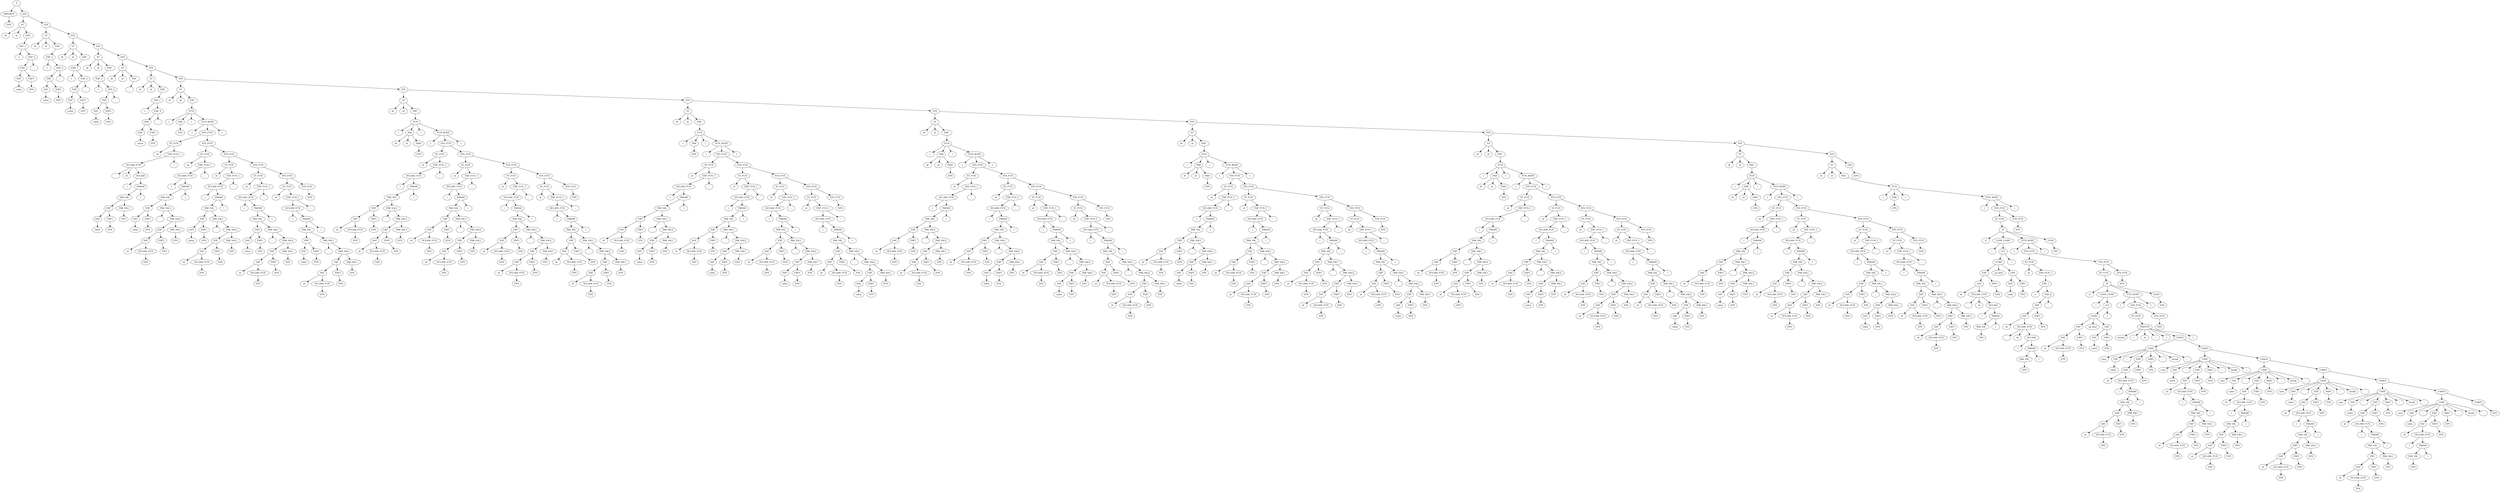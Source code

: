 digraph G {
"0x1bd9210";
"0x1bd9210"[label="S"];
"0x1bd9210" -> "0x14ef540";
"0x14ef540"[label="IMPORTS"];
"0x1bd9210" -> "0x1bd6710";
"0x1bd6710"[label="STS"];
"0x14ef540";
"0x14ef540"[label="IMPORTS"];
"0x14ef540" -> "0x14fe6f0";
"0x14fe6f0"[label="EPS"];
"0x1bd6710";
"0x1bd6710"[label="STS"];
"0x1bd6710" -> "0x1610410";
"0x1610410"[label="ST"];
"0x1bd6710" -> "0x1bd3c10";
"0x1bd3c10"[label="STS"];
"0x1610410";
"0x1610410"[label="ST"];
"0x1610410" -> "0x1614450";
"0x1614450"[label="dt"];
"0x1610410" -> "0x1612ec0";
"0x1612ec0"[label="id"];
"0x1610410" -> "0x160edf0";
"0x160edf0"[label="EXP_"];
"0x160edf0";
"0x160edf0"[label="EXP_"];
"0x160edf0" -> "0x16082a0";
"0x16082a0"[label="EXP_1"];
"0x16082a0";
"0x16082a0"[label="EXP_1"];
"0x16082a0" -> "0x160edb0";
"0x160edb0"[label="="];
"0x16082a0" -> "0x14663d0";
"0x14663d0"[label="EXP_2"];
"0x14663d0";
"0x14663d0"[label="EXP_2"];
"0x14663d0" -> "0x15f2030";
"0x15f2030"[label="EXP"];
"0x14663d0" -> "0x1606cf0";
"0x1606cf0"[label=";"];
"0x15f2030";
"0x15f2030"[label="EXP"];
"0x15f2030" -> "0x14d0a90";
"0x14d0a90"[label="DAT"];
"0x15f2030" -> "0x14c1120";
"0x14c1120"[label="EXP1"];
"0x14d0a90";
"0x14d0a90"[label="DAT"];
"0x14d0a90" -> "0x1504ef0";
"0x1504ef0"[label="value"];
"0x14c1120";
"0x14c1120"[label="EXP1"];
"0x14c1120" -> "0x15f1fd0";
"0x15f1fd0"[label="EPS"];
"0x1bd3c10";
"0x1bd3c10"[label="STS"];
"0x1bd3c10" -> "0x14cdd00";
"0x14cdd00"[label="ST"];
"0x1bd3c10" -> "0x1bd1110";
"0x1bd1110"[label="STS"];
"0x14cdd00";
"0x14cdd00"[label="ST"];
"0x14cdd00" -> "0x14fb670";
"0x14fb670"[label="dt"];
"0x14cdd00" -> "0x14ea670";
"0x14ea670"[label="id"];
"0x14cdd00" -> "0x14ce100";
"0x14ce100"[label="EXP_"];
"0x14ce100";
"0x14ce100"[label="EXP_"];
"0x14ce100" -> "0x14d4820";
"0x14d4820"[label="EXP_1"];
"0x14d4820";
"0x14d4820"[label="EXP_1"];
"0x14d4820" -> "0x14d4220";
"0x14d4220"[label="="];
"0x14d4820" -> "0x1618600";
"0x1618600"[label="EXP_2"];
"0x1618600";
"0x1618600"[label="EXP_2"];
"0x1618600" -> "0x1615ae0";
"0x1615ae0"[label="EXP"];
"0x1618600" -> "0x1619af0";
"0x1619af0"[label=";"];
"0x1615ae0";
"0x1615ae0"[label="EXP"];
"0x1615ae0" -> "0x1614490";
"0x1614490"[label="DAT"];
"0x1615ae0" -> "0x1615a40";
"0x1615a40"[label="EXP1"];
"0x1614490";
"0x1614490"[label="DAT"];
"0x1614490" -> "0x1615a00";
"0x1615a00"[label="value"];
"0x1615a40";
"0x1615a40"[label="EXP1"];
"0x1615a40" -> "0x1615a80";
"0x1615a80"[label="EPS"];
"0x1bd1110";
"0x1bd1110"[label="STS"];
"0x1bd1110" -> "0x14fa7a0";
"0x14fa7a0"[label="ST"];
"0x1bd1110" -> "0x1bce610";
"0x1bce610"[label="STS"];
"0x14fa7a0";
"0x14fa7a0"[label="ST"];
"0x14fa7a0" -> "0x1501420";
"0x1501420"[label="dt"];
"0x14fa7a0" -> "0x14e7ae0";
"0x14e7ae0"[label="id"];
"0x14fa7a0" -> "0x14e9310";
"0x14e9310"[label="EXP_"];
"0x14e9310";
"0x14e9310"[label="EXP_"];
"0x14e9310" -> "0x14fc770";
"0x14fc770"[label="EXP_1"];
"0x14fc770";
"0x14fc770"[label="EXP_1"];
"0x14fc770" -> "0x14eca30";
"0x14eca30"[label="="];
"0x14fc770" -> "0x14f5230";
"0x14f5230"[label="EXP_2"];
"0x14f5230";
"0x14f5230"[label="EXP_2"];
"0x14f5230" -> "0x14eb300";
"0x14eb300"[label="EXP"];
"0x14f5230" -> "0x14ef6f0";
"0x14ef6f0"[label=";"];
"0x14eb300";
"0x14eb300"[label="EXP"];
"0x14eb300" -> "0x1500f30";
"0x1500f30"[label="DAT"];
"0x14eb300" -> "0x14f8050";
"0x14f8050"[label="EXP1"];
"0x1500f30";
"0x1500f30"[label="DAT"];
"0x1500f30" -> "0x14f8450";
"0x14f8450"[label="value"];
"0x14f8050";
"0x14f8050"[label="EXP1"];
"0x14f8050" -> "0x14f7e50";
"0x14f7e50"[label="EPS"];
"0x1bce610";
"0x1bce610"[label="STS"];
"0x1bce610" -> "0x14fadd0";
"0x14fadd0"[label="ST"];
"0x1bce610" -> "0x1bcbb10";
"0x1bcbb10"[label="STS"];
"0x14fadd0";
"0x14fadd0"[label="ST"];
"0x14fadd0" -> "0x1509290";
"0x1509290"[label="dt"];
"0x14fadd0" -> "0x1476310";
"0x1476310"[label="id"];
"0x14fadd0" -> "0x14f49e0";
"0x14f49e0"[label="EXP_"];
"0x14f49e0";
"0x14f49e0"[label="EXP_"];
"0x14f49e0" -> "0x14e5df0";
"0x14e5df0"[label="EXP_1"];
"0x14e5df0";
"0x14e5df0"[label="EXP_1"];
"0x14e5df0" -> "0x14fd830";
"0x14fd830"[label="="];
"0x14e5df0" -> "0x15031e0";
"0x15031e0"[label="EXP_2"];
"0x15031e0";
"0x15031e0"[label="EXP_2"];
"0x15031e0" -> "0x14f3770";
"0x14f3770"[label="EXP"];
"0x15031e0" -> "0x1529060";
"0x1529060"[label=";"];
"0x14f3770";
"0x14f3770"[label="EXP"];
"0x14f3770" -> "0x1501220";
"0x1501220"[label="DAT"];
"0x14f3770" -> "0x14ef070";
"0x14ef070"[label="EXP1"];
"0x1501220";
"0x1501220"[label="DAT"];
"0x1501220" -> "0x14ef470";
"0x14ef470"[label="value"];
"0x14ef070";
"0x14ef070"[label="EXP1"];
"0x14ef070" -> "0x14eee70";
"0x14eee70"[label="EPS"];
"0x1bcbb10";
"0x1bcbb10"[label="STS"];
"0x1bcbb10" -> "0x164fc10";
"0x164fc10"[label="ST"];
"0x1bcbb10" -> "0x1bc9010";
"0x1bc9010"[label="STS"];
"0x164fc10";
"0x164fc10"[label="ST"];
"0x164fc10" -> "0x1653cc0";
"0x1653cc0"[label="dt"];
"0x164fc10" -> "0x1652730";
"0x1652730"[label="id"];
"0x164fc10" -> "0x14c5100";
"0x14c5100"[label="EXP_"];
"0x14c5100";
"0x14c5100"[label="EXP_"];
"0x14c5100" -> "0x164fbd0";
"0x164fbd0"[label=";"];
"0x1bc9010";
"0x1bc9010"[label="STS"];
"0x1bc9010" -> "0x165ea80";
"0x165ea80"[label="ST"];
"0x1bc9010" -> "0x1bc6510";
"0x1bc6510"[label="STS"];
"0x165ea80";
"0x165ea80"[label="ST"];
"0x165ea80" -> "0x1662b30";
"0x1662b30"[label="dt"];
"0x165ea80" -> "0x16615a0";
"0x16615a0"[label="id"];
"0x165ea80" -> "0x165d4f0";
"0x165d4f0"[label="EXP_"];
"0x165d4f0";
"0x165d4f0"[label="EXP_"];
"0x165d4f0" -> "0x165a9b0";
"0x165a9b0"[label="EXP_1"];
"0x165a9b0";
"0x165a9b0"[label="EXP_1"];
"0x165a9b0" -> "0x165d4b0";
"0x165d4b0"[label="="];
"0x165a9b0" -> "0x1657e70";
"0x1657e70"[label="EXP_2"];
"0x1657e70";
"0x1657e70"[label="EXP_2"];
"0x1657e70" -> "0x1655350";
"0x1655350"[label="EXP"];
"0x1657e70" -> "0x1659400";
"0x1659400"[label=";"];
"0x1655350";
"0x1655350"[label="EXP"];
"0x1655350" -> "0x1653d00";
"0x1653d00"[label="DAT"];
"0x1655350" -> "0x16552b0";
"0x16552b0"[label="EXP1"];
"0x1653d00";
"0x1653d00"[label="DAT"];
"0x1653d00" -> "0x1655270";
"0x1655270"[label="value"];
"0x16552b0";
"0x16552b0"[label="EXP1"];
"0x16552b0" -> "0x16552f0";
"0x16552f0"[label="EPS"];
"0x1bc6510";
"0x1bc6510"[label="STS"];
"0x1bc6510" -> "0x17020e0";
"0x17020e0"[label="ST"];
"0x1bc6510" -> "0x1bc3a10";
"0x1bc3a10"[label="STS"];
"0x17020e0";
"0x17020e0"[label="ST"];
"0x17020e0" -> "0x17061e0";
"0x17061e0"[label="dt"];
"0x17020e0" -> "0x1704c50";
"0x1704c50"[label="id"];
"0x17020e0" -> "0x1700bf0";
"0x1700bf0"[label="EXP_"];
"0x1700bf0";
"0x1700bf0"[label="EXP_"];
"0x1700bf0" -> "0x1610380";
"0x1610380"[label="FUN"];
"0x1610380";
"0x1610380"[label="FUN"];
"0x1610380" -> "0x1700bb0";
"0x1700bb0"[label="("];
"0x1610380" -> "0x1662b70";
"0x1662b70"[label="PAR"];
"0x1610380" -> "0x16fe200";
"0x16fe200"[label=")"];
"0x1610380" -> "0x16f79b0";
"0x16f79b0"[label="FUN_BODY"];
"0x1662b70";
"0x1662b70"[label="PAR"];
"0x1662b70" -> "0x1662bb0";
"0x1662bb0"[label="EPS"];
"0x16f79b0";
"0x16f79b0"[label="FUN_BODY"];
"0x16f79b0" -> "0x16fb7e0";
"0x16fb7e0"[label="{"];
"0x16f79b0" -> "0x16f5050";
"0x16f5050"[label="STS_FUN"];
"0x16f79b0" -> "0x16f8e80";
"0x16f8e80"[label="}"];
"0x16f5050";
"0x16f5050"[label="STS_FUN"];
"0x16f5050" -> "0x1675b00";
"0x1675b00"[label="ST_FUN"];
"0x16f5050" -> "0x16f2750";
"0x16f2750"[label="STS_FUN"];
"0x1675b00";
"0x1675b00"[label="ST_FUN"];
"0x1675b00" -> "0x16786a0";
"0x16786a0"[label="id"];
"0x1675b00" -> "0x16731e0";
"0x16731e0"[label="EXP_FUN_1"];
"0x16731e0";
"0x16731e0"[label="EXP_FUN_1"];
"0x16731e0" -> "0x166f090";
"0x166f090"[label="DCLASS_FUN"];
"0x16731e0" -> "0x1674750";
"0x1674750"[label=";"];
"0x166f090";
"0x166f090"[label="DCLASS_FUN"];
"0x166f090" -> "0x1672f90";
"0x1672f90"[label="."];
"0x166f090" -> "0x1671be0";
"0x1671be0"[label="id"];
"0x166f090" -> "0x166c4b0";
"0x166c4b0"[label="DCLASS"];
"0x166c4b0";
"0x166c4b0"[label="DCLASS"];
"0x166c4b0" -> "0x166f050";
"0x166f050"[label="("];
"0x166c4b0" -> "0x1669970";
"0x1669970"[label="PARAM"];
"0x1669970";
"0x1669970"[label="PARAM"];
"0x1669970" -> "0x1666e00";
"0x1666e00"[label="PAR_VAL"];
"0x1669970" -> "0x166af00";
"0x166af00"[label=")"];
"0x1666e00";
"0x1666e00"[label="PAR_VAL"];
"0x1666e00" -> "0x1664260";
"0x1664260"[label="EXP"];
"0x1666e00" -> "0x1666d80";
"0x1666d80"[label="PAR_VAL1"];
"0x1664260";
"0x1664260"[label="EXP"];
"0x1664260" -> "0x1662bf0";
"0x1662bf0"[label="DAT"];
"0x1664260" -> "0x16641c0";
"0x16641c0"[label="EXP1"];
"0x1662bf0";
"0x1662bf0"[label="DAT"];
"0x1662bf0" -> "0x1664180";
"0x1664180"[label="value"];
"0x16641c0";
"0x16641c0"[label="EXP1"];
"0x16641c0" -> "0x1664200";
"0x1664200"[label="EPS"];
"0x1666d80";
"0x1666d80"[label="PAR_VAL1"];
"0x1666d80" -> "0x1666dc0";
"0x1666dc0"[label="EPS"];
"0x16f2750";
"0x16f2750"[label="STS_FUN"];
"0x16f2750" -> "0x16925f0";
"0x16925f0"[label="ST_FUN"];
"0x16f2750" -> "0x16efc50";
"0x16efc50"[label="STS_FUN"];
"0x16925f0";
"0x16925f0"[label="ST_FUN"];
"0x16925f0" -> "0x1694ef0";
"0x1694ef0"[label="id"];
"0x16925f0" -> "0x168fab0";
"0x168fab0"[label="EXP_FUN_1"];
"0x168fab0";
"0x168fab0"[label="EXP_FUN_1"];
"0x168fab0" -> "0x168cf70";
"0x168cf70"[label="DCLASS_FUN"];
"0x168fab0" -> "0x1691040";
"0x1691040"[label=";"];
"0x168cf70";
"0x168cf70"[label="DCLASS_FUN"];
"0x168cf70" -> "0x168fa70";
"0x168fa70"[label="("];
"0x168cf70" -> "0x168a430";
"0x168a430"[label="PARAM"];
"0x168a430";
"0x168a430"[label="PARAM"];
"0x168a430" -> "0x1687930";
"0x1687930"[label="PAR_VAL"];
"0x168a430" -> "0x168b9c0";
"0x168b9c0"[label=")"];
"0x1687930";
"0x1687930"[label="PAR_VAL"];
"0x1687930" -> "0x1679f60";
"0x1679f60"[label="EXP"];
"0x1687930" -> "0x1684da0";
"0x1684da0"[label="PAR_VAL1"];
"0x1679f60";
"0x1679f60"[label="EXP"];
"0x1679f60" -> "0x16788f0";
"0x16788f0"[label="DAT"];
"0x1679f60" -> "0x1679ec0";
"0x1679ec0"[label="EXP1"];
"0x16788f0";
"0x16788f0"[label="DAT"];
"0x16788f0" -> "0x1679e80";
"0x1679e80"[label="value"];
"0x1679ec0";
"0x1679ec0"[label="EXP1"];
"0x1679ec0" -> "0x1679f00";
"0x1679f00"[label="EPS"];
"0x1684da0";
"0x1684da0"[label="PAR_VAL1"];
"0x1684da0" -> "0x16878f0";
"0x16878f0"[label=","];
"0x1684da0" -> "0x1682280";
"0x1682280"[label="PAR_VAL2"];
"0x1682280";
"0x1682280"[label="PAR_VAL2"];
"0x1682280" -> "0x167f6e0";
"0x167f6e0"[label="EXP"];
"0x1682280" -> "0x1682200";
"0x1682200"[label="PAR_VAL1"];
"0x167f6e0";
"0x167f6e0"[label="EXP"];
"0x167f6e0" -> "0x167cb00";
"0x167cb00"[label="DAT"];
"0x167f6e0" -> "0x167f660";
"0x167f660"[label="EXP1"];
"0x167cb00";
"0x167cb00"[label="DAT"];
"0x167cb00" -> "0x167f620";
"0x167f620"[label="id"];
"0x167cb00" -> "0x167ca80";
"0x167ca80"[label="DCLASS_FUN"];
"0x167ca80";
"0x167ca80"[label="DCLASS_FUN"];
"0x167ca80" -> "0x167cac0";
"0x167cac0"[label="EPS"];
"0x167f660";
"0x167f660"[label="EXP1"];
"0x167f660" -> "0x167f6a0";
"0x167f6a0"[label="EPS"];
"0x1682200";
"0x1682200"[label="PAR_VAL1"];
"0x1682200" -> "0x1682240";
"0x1682240"[label="EPS"];
"0x16efc50";
"0x16efc50"[label="STS_FUN"];
"0x16efc50" -> "0x16aebf0";
"0x16aebf0"[label="ST_FUN"];
"0x16efc50" -> "0x16ed100";
"0x16ed100"[label="STS_FUN"];
"0x16aebf0";
"0x16aebf0"[label="ST_FUN"];
"0x16aebf0" -> "0x16b16f0";
"0x16b16f0"[label="id"];
"0x16aebf0" -> "0x16ac0b0";
"0x16ac0b0"[label="EXP_FUN_1"];
"0x16ac0b0";
"0x16ac0b0"[label="EXP_FUN_1"];
"0x16ac0b0" -> "0x16a9570";
"0x16a9570"[label="DCLASS_FUN"];
"0x16ac0b0" -> "0x16ad640";
"0x16ad640"[label=";"];
"0x16a9570";
"0x16a9570"[label="DCLASS_FUN"];
"0x16a9570" -> "0x16ac070";
"0x16ac070"[label="("];
"0x16a9570" -> "0x16a6a30";
"0x16a6a30"[label="PARAM"];
"0x16a6a30";
"0x16a6a30"[label="PARAM"];
"0x16a6a30" -> "0x16a3f30";
"0x16a3f30"[label="PAR_VAL"];
"0x16a6a30" -> "0x16a7fc0";
"0x16a7fc0"[label=")"];
"0x16a3f30";
"0x16a3f30"[label="PAR_VAL"];
"0x16a3f30" -> "0x16965b0";
"0x16965b0"[label="EXP"];
"0x16a3f30" -> "0x16a13f0";
"0x16a13f0"[label="PAR_VAL1"];
"0x16965b0";
"0x16965b0"[label="EXP"];
"0x16965b0" -> "0x14c0d90";
"0x14c0d90"[label="DAT"];
"0x16965b0" -> "0x1696510";
"0x1696510"[label="EXP1"];
"0x14c0d90";
"0x14c0d90"[label="DAT"];
"0x14c0d90" -> "0x16964d0";
"0x16964d0"[label="value"];
"0x1696510";
"0x1696510"[label="EXP1"];
"0x1696510" -> "0x1696550";
"0x1696550"[label="EPS"];
"0x16a13f0";
"0x16a13f0"[label="PAR_VAL1"];
"0x16a13f0" -> "0x16a3ef0";
"0x16a3ef0"[label=","];
"0x16a13f0" -> "0x169e8d0";
"0x169e8d0"[label="PAR_VAL2"];
"0x169e8d0";
"0x169e8d0"[label="PAR_VAL2"];
"0x169e8d0" -> "0x169bd30";
"0x169bd30"[label="EXP"];
"0x169e8d0" -> "0x169e850";
"0x169e850"[label="PAR_VAL1"];
"0x169bd30";
"0x169bd30"[label="EXP"];
"0x169bd30" -> "0x1699150";
"0x1699150"[label="DAT"];
"0x169bd30" -> "0x169bcb0";
"0x169bcb0"[label="EXP1"];
"0x1699150";
"0x1699150"[label="DAT"];
"0x1699150" -> "0x169bc70";
"0x169bc70"[label="id"];
"0x1699150" -> "0x16990d0";
"0x16990d0"[label="DCLASS_FUN"];
"0x16990d0";
"0x16990d0"[label="DCLASS_FUN"];
"0x16990d0" -> "0x1699110";
"0x1699110"[label="EPS"];
"0x169bcb0";
"0x169bcb0"[label="EXP1"];
"0x169bcb0" -> "0x169bcf0";
"0x169bcf0"[label="EPS"];
"0x169e850";
"0x169e850"[label="PAR_VAL1"];
"0x169e850" -> "0x169e890";
"0x169e890"[label="EPS"];
"0x16ed100";
"0x16ed100"[label="STS_FUN"];
"0x16ed100" -> "0x16cb3e0";
"0x16cb3e0"[label="ST_FUN"];
"0x16ed100" -> "0x16ea590";
"0x16ea590"[label="STS_FUN"];
"0x16cb3e0";
"0x16cb3e0"[label="ST_FUN"];
"0x16cb3e0" -> "0x16cdee0";
"0x16cdee0"[label="id"];
"0x16cb3e0" -> "0x16c88a0";
"0x16c88a0"[label="EXP_FUN_1"];
"0x16c88a0";
"0x16c88a0"[label="EXP_FUN_1"];
"0x16c88a0" -> "0x16c5d60";
"0x16c5d60"[label="DCLASS_FUN"];
"0x16c88a0" -> "0x16c9e30";
"0x16c9e30"[label=";"];
"0x16c5d60";
"0x16c5d60"[label="DCLASS_FUN"];
"0x16c5d60" -> "0x16c8860";
"0x16c8860"[label="("];
"0x16c5d60" -> "0x16c3220";
"0x16c3220"[label="PARAM"];
"0x16c3220";
"0x16c3220"[label="PARAM"];
"0x16c3220" -> "0x16c0720";
"0x16c0720"[label="PAR_VAL"];
"0x16c3220" -> "0x16c47b0";
"0x16c47b0"[label=")"];
"0x16c0720";
"0x16c0720"[label="PAR_VAL"];
"0x16c0720" -> "0x16b2da0";
"0x16b2da0"[label="EXP"];
"0x16c0720" -> "0x16bdbe0";
"0x16bdbe0"[label="PAR_VAL1"];
"0x16b2da0";
"0x16b2da0"[label="EXP"];
"0x16b2da0" -> "0x16b1730";
"0x16b1730"[label="DAT"];
"0x16b2da0" -> "0x16b2d00";
"0x16b2d00"[label="EXP1"];
"0x16b1730";
"0x16b1730"[label="DAT"];
"0x16b1730" -> "0x16b2cc0";
"0x16b2cc0"[label="value"];
"0x16b2d00";
"0x16b2d00"[label="EXP1"];
"0x16b2d00" -> "0x16b2d40";
"0x16b2d40"[label="EPS"];
"0x16bdbe0";
"0x16bdbe0"[label="PAR_VAL1"];
"0x16bdbe0" -> "0x16c06e0";
"0x16c06e0"[label=","];
"0x16bdbe0" -> "0x16bb0c0";
"0x16bb0c0"[label="PAR_VAL2"];
"0x16bb0c0";
"0x16bb0c0"[label="PAR_VAL2"];
"0x16bb0c0" -> "0x16b8520";
"0x16b8520"[label="EXP"];
"0x16bb0c0" -> "0x16bb040";
"0x16bb040"[label="PAR_VAL1"];
"0x16b8520";
"0x16b8520"[label="EXP"];
"0x16b8520" -> "0x16b5940";
"0x16b5940"[label="DAT"];
"0x16b8520" -> "0x16b84a0";
"0x16b84a0"[label="EXP1"];
"0x16b5940";
"0x16b5940"[label="DAT"];
"0x16b5940" -> "0x16b8460";
"0x16b8460"[label="id"];
"0x16b5940" -> "0x16b58c0";
"0x16b58c0"[label="DCLASS_FUN"];
"0x16b58c0";
"0x16b58c0"[label="DCLASS_FUN"];
"0x16b58c0" -> "0x16b5900";
"0x16b5900"[label="EPS"];
"0x16b84a0";
"0x16b84a0"[label="EXP1"];
"0x16b84a0" -> "0x16b84e0";
"0x16b84e0"[label="EPS"];
"0x16bb040";
"0x16bb040"[label="PAR_VAL1"];
"0x16bb040" -> "0x16bb080";
"0x16bb080"[label="EPS"];
"0x16ea590";
"0x16ea590"[label="STS_FUN"];
"0x16ea590" -> "0x16e79d0";
"0x16e79d0"[label="ST_FUN"];
"0x16ea590" -> "0x16ea510";
"0x16ea510"[label="STS_FUN"];
"0x16e79d0";
"0x16e79d0"[label="ST_FUN"];
"0x16e79d0" -> "0x16ea4d0";
"0x16ea4d0"[label="id"];
"0x16e79d0" -> "0x16e4e90";
"0x16e4e90"[label="EXP_FUN_1"];
"0x16e4e90";
"0x16e4e90"[label="EXP_FUN_1"];
"0x16e4e90" -> "0x16e2350";
"0x16e2350"[label="DCLASS_FUN"];
"0x16e4e90" -> "0x16e6420";
"0x16e6420"[label=";"];
"0x16e2350";
"0x16e2350"[label="DCLASS_FUN"];
"0x16e2350" -> "0x16e4e50";
"0x16e4e50"[label="("];
"0x16e2350" -> "0x16df810";
"0x16df810"[label="PARAM"];
"0x16df810";
"0x16df810"[label="PARAM"];
"0x16df810" -> "0x16dcd10";
"0x16dcd10"[label="PAR_VAL"];
"0x16df810" -> "0x16e0da0";
"0x16e0da0"[label=")"];
"0x16dcd10";
"0x16dcd10"[label="PAR_VAL"];
"0x16dcd10" -> "0x16cf390";
"0x16cf390"[label="EXP"];
"0x16dcd10" -> "0x16da1d0";
"0x16da1d0"[label="PAR_VAL1"];
"0x16cf390";
"0x16cf390"[label="EXP"];
"0x16cf390" -> "0x1504a70";
"0x1504a70"[label="DAT"];
"0x16cf390" -> "0x16cf2f0";
"0x16cf2f0"[label="EXP1"];
"0x1504a70";
"0x1504a70"[label="DAT"];
"0x1504a70" -> "0x16cf2b0";
"0x16cf2b0"[label="value"];
"0x16cf2f0";
"0x16cf2f0"[label="EXP1"];
"0x16cf2f0" -> "0x16cf330";
"0x16cf330"[label="EPS"];
"0x16da1d0";
"0x16da1d0"[label="PAR_VAL1"];
"0x16da1d0" -> "0x16dccd0";
"0x16dccd0"[label=","];
"0x16da1d0" -> "0x16d76b0";
"0x16d76b0"[label="PAR_VAL2"];
"0x16d76b0";
"0x16d76b0"[label="PAR_VAL2"];
"0x16d76b0" -> "0x16d4b10";
"0x16d4b10"[label="EXP"];
"0x16d76b0" -> "0x16d7630";
"0x16d7630"[label="PAR_VAL1"];
"0x16d4b10";
"0x16d4b10"[label="EXP"];
"0x16d4b10" -> "0x16d1f30";
"0x16d1f30"[label="DAT"];
"0x16d4b10" -> "0x16d4a90";
"0x16d4a90"[label="EXP1"];
"0x16d1f30";
"0x16d1f30"[label="DAT"];
"0x16d1f30" -> "0x16d4a50";
"0x16d4a50"[label="id"];
"0x16d1f30" -> "0x16d1eb0";
"0x16d1eb0"[label="DCLASS_FUN"];
"0x16d1eb0";
"0x16d1eb0"[label="DCLASS_FUN"];
"0x16d1eb0" -> "0x16d1ef0";
"0x16d1ef0"[label="EPS"];
"0x16d4a90";
"0x16d4a90"[label="EXP1"];
"0x16d4a90" -> "0x16d4ad0";
"0x16d4ad0"[label="EPS"];
"0x16d7630";
"0x16d7630"[label="PAR_VAL1"];
"0x16d7630" -> "0x16d7670";
"0x16d7670"[label="EPS"];
"0x16ea510";
"0x16ea510"[label="STS_FUN"];
"0x16ea510" -> "0x16ea550";
"0x16ea550"[label="EPS"];
"0x1bc3a10";
"0x1bc3a10"[label="STS"];
"0x1bc3a10" -> "0x1796670";
"0x1796670"[label="ST"];
"0x1bc3a10" -> "0x1bc0f10";
"0x1bc0f10"[label="STS"];
"0x1796670";
"0x1796670"[label="ST"];
"0x1796670" -> "0x179a720";
"0x179a720"[label="dt"];
"0x1796670" -> "0x1799190";
"0x1799190"[label="id"];
"0x1796670" -> "0x17950e0";
"0x17950e0"[label="EXP_"];
"0x17950e0";
"0x17950e0"[label="EXP_"];
"0x17950e0" -> "0x178fb00";
"0x178fb00"[label="FUN"];
"0x178fb00";
"0x178fb00"[label="FUN"];
"0x178fb00" -> "0x17950a0";
"0x17950a0"[label="("];
"0x178fb00" -> "0x17062a0";
"0x17062a0"[label="PAR"];
"0x178fb00" -> "0x17925e0";
"0x17925e0"[label=")"];
"0x178fb00" -> "0x178bc30";
"0x178bc30"[label="FUN_BODY"];
"0x17062a0";
"0x17062a0"[label="PAR"];
"0x17062a0" -> "0x170a380";
"0x170a380"[label="dt"];
"0x17062a0" -> "0x1708df0";
"0x1708df0"[label="id"];
"0x17062a0" -> "0x1706220";
"0x1706220"[label="PAR1"];
"0x1706220";
"0x1706220"[label="PAR1"];
"0x1706220" -> "0x1706260";
"0x1706260"[label="EPS"];
"0x178bc30";
"0x178bc30"[label="FUN_BODY"];
"0x178bc30" -> "0x178fac0";
"0x178fac0"[label="{"];
"0x178bc30" -> "0x1789120";
"0x1789120"[label="STS_FUN"];
"0x178bc30" -> "0x178d1c0";
"0x178d1c0"[label="}"];
"0x1789120";
"0x1789120"[label="STS_FUN"];
"0x1789120" -> "0x17251d0";
"0x17251d0"[label="ST_FUN"];
"0x1789120" -> "0x1786620";
"0x1786620"[label="STS_FUN"];
"0x17251d0";
"0x17251d0"[label="ST_FUN"];
"0x17251d0" -> "0x1727ad0";
"0x1727ad0"[label="id"];
"0x17251d0" -> "0x1722690";
"0x1722690"[label="EXP_FUN_1"];
"0x1722690";
"0x1722690"[label="EXP_FUN_1"];
"0x1722690" -> "0x171fb50";
"0x171fb50"[label="DCLASS_FUN"];
"0x1722690" -> "0x1723c20";
"0x1723c20"[label=";"];
"0x171fb50";
"0x171fb50"[label="DCLASS_FUN"];
"0x171fb50" -> "0x1722650";
"0x1722650"[label="("];
"0x171fb50" -> "0x171d090";
"0x171d090"[label="PARAM"];
"0x171d090";
"0x171d090"[label="PARAM"];
"0x171d090" -> "0x171a730";
"0x171a730"[label="PAR_VAL"];
"0x171d090" -> "0x171e580";
"0x171e580"[label=")"];
"0x171a730";
"0x171a730"[label="PAR_VAL"];
"0x171a730" -> "0x170d210";
"0x170d210"[label="EXP"];
"0x171a730" -> "0x1717d90";
"0x1717d90"[label="PAR_VAL1"];
"0x170d210";
"0x170d210"[label="EXP"];
"0x170d210" -> "0x170a650";
"0x170a650"[label="DAT"];
"0x170d210" -> "0x170d190";
"0x170d190"[label="EXP1"];
"0x170a650";
"0x170a650"[label="DAT"];
"0x170a650" -> "0x170d150";
"0x170d150"[label="id"];
"0x170a650" -> "0x170a5d0";
"0x170a5d0"[label="DCLASS_FUN"];
"0x170a5d0";
"0x170a5d0"[label="DCLASS_FUN"];
"0x170a5d0" -> "0x170a610";
"0x170a610"[label="EPS"];
"0x170d190";
"0x170d190"[label="EXP1"];
"0x170d190" -> "0x170d1d0";
"0x170d1d0"[label="EPS"];
"0x1717d90";
"0x1717d90"[label="PAR_VAL1"];
"0x1717d90" -> "0x171a6f0";
"0x171a6f0"[label=","];
"0x1717d90" -> "0x1715330";
"0x1715330"[label="PAR_VAL2"];
"0x1715330";
"0x1715330"[label="PAR_VAL2"];
"0x1715330" -> "0x1712790";
"0x1712790"[label="EXP"];
"0x1715330" -> "0x17152b0";
"0x17152b0"[label="PAR_VAL1"];
"0x1712790";
"0x1712790"[label="EXP"];
"0x1712790" -> "0x1504d00";
"0x1504d00"[label="DAT"];
"0x1712790" -> "0x1712710";
"0x1712710"[label="EXP1"];
"0x1504d00";
"0x1504d00"[label="DAT"];
"0x1504d00" -> "0x17126d0";
"0x17126d0"[label="id"];
"0x1504d00" -> "0x1504c80";
"0x1504c80"[label="DCLASS_FUN"];
"0x1504c80";
"0x1504c80"[label="DCLASS_FUN"];
"0x1504c80" -> "0x1504cc0";
"0x1504cc0"[label="EPS"];
"0x1712710";
"0x1712710"[label="EXP1"];
"0x1712710" -> "0x1712750";
"0x1712750"[label="EPS"];
"0x17152b0";
"0x17152b0"[label="PAR_VAL1"];
"0x17152b0" -> "0x17152f0";
"0x17152f0"[label="EPS"];
"0x1786620";
"0x1786620"[label="STS_FUN"];
"0x1786620" -> "0x1742d00";
"0x1742d00"[label="ST_FUN"];
"0x1786620" -> "0x1783b20";
"0x1783b20"[label="STS_FUN"];
"0x1742d00";
"0x1742d00"[label="ST_FUN"];
"0x1742d00" -> "0x1745800";
"0x1745800"[label="id"];
"0x1742d00" -> "0x17401c0";
"0x17401c0"[label="EXP_FUN_1"];
"0x17401c0";
"0x17401c0"[label="EXP_FUN_1"];
"0x17401c0" -> "0x173d680";
"0x173d680"[label="DCLASS_FUN"];
"0x17401c0" -> "0x1741750";
"0x1741750"[label=";"];
"0x173d680";
"0x173d680"[label="DCLASS_FUN"];
"0x173d680" -> "0x1740180";
"0x1740180"[label="("];
"0x173d680" -> "0x173aba0";
"0x173aba0"[label="PARAM"];
"0x173aba0";
"0x173aba0"[label="PARAM"];
"0x173aba0" -> "0x1738240";
"0x1738240"[label="PAR_VAL"];
"0x173aba0" -> "0x173c0d0";
"0x173c0d0"[label=")"];
"0x1738240";
"0x1738240"[label="PAR_VAL"];
"0x1738240" -> "0x172a980";
"0x172a980"[label="EXP"];
"0x1738240" -> "0x17357c0";
"0x17357c0"[label="PAR_VAL1"];
"0x172a980";
"0x172a980"[label="EXP"];
"0x172a980" -> "0x1727da0";
"0x1727da0"[label="DAT"];
"0x172a980" -> "0x172a900";
"0x172a900"[label="EXP1"];
"0x1727da0";
"0x1727da0"[label="DAT"];
"0x1727da0" -> "0x172a8c0";
"0x172a8c0"[label="id"];
"0x1727da0" -> "0x1727d20";
"0x1727d20"[label="DCLASS_FUN"];
"0x1727d20";
"0x1727d20"[label="DCLASS_FUN"];
"0x1727d20" -> "0x1727d60";
"0x1727d60"[label="EPS"];
"0x172a900";
"0x172a900"[label="EXP1"];
"0x172a900" -> "0x172a940";
"0x172a940"[label="EPS"];
"0x17357c0";
"0x17357c0"[label="PAR_VAL1"];
"0x17357c0" -> "0x1738200";
"0x1738200"[label=","];
"0x17357c0" -> "0x1732ca0";
"0x1732ca0"[label="PAR_VAL2"];
"0x1732ca0";
"0x1732ca0"[label="PAR_VAL2"];
"0x1732ca0" -> "0x1730100";
"0x1730100"[label="EXP"];
"0x1732ca0" -> "0x1732c20";
"0x1732c20"[label="PAR_VAL1"];
"0x1730100";
"0x1730100"[label="EXP"];
"0x1730100" -> "0x172d520";
"0x172d520"[label="DAT"];
"0x1730100" -> "0x1730080";
"0x1730080"[label="EXP1"];
"0x172d520";
"0x172d520"[label="DAT"];
"0x172d520" -> "0x1730040";
"0x1730040"[label="id"];
"0x172d520" -> "0x172d4a0";
"0x172d4a0"[label="DCLASS_FUN"];
"0x172d4a0";
"0x172d4a0"[label="DCLASS_FUN"];
"0x172d4a0" -> "0x172d4e0";
"0x172d4e0"[label="EPS"];
"0x1730080";
"0x1730080"[label="EXP1"];
"0x1730080" -> "0x17300c0";
"0x17300c0"[label="EPS"];
"0x1732c20";
"0x1732c20"[label="PAR_VAL1"];
"0x1732c20" -> "0x1732c60";
"0x1732c60"[label="EPS"];
"0x1783b20";
"0x1783b20"[label="STS_FUN"];
"0x1783b20" -> "0x1760740";
"0x1760740"[label="ST_FUN"];
"0x1783b20" -> "0x1781000";
"0x1781000"[label="STS_FUN"];
"0x1760740";
"0x1760740"[label="ST_FUN"];
"0x1760740" -> "0x1763240";
"0x1763240"[label="id"];
"0x1760740" -> "0x175dc00";
"0x175dc00"[label="EXP_FUN_1"];
"0x175dc00";
"0x175dc00"[label="EXP_FUN_1"];
"0x175dc00" -> "0x175b0c0";
"0x175b0c0"[label="DCLASS_FUN"];
"0x175dc00" -> "0x175f190";
"0x175f190"[label=";"];
"0x175b0c0";
"0x175b0c0"[label="DCLASS_FUN"];
"0x175b0c0" -> "0x175dbc0";
"0x175dbc0"[label="("];
"0x175b0c0" -> "0x1504f30";
"0x1504f30"[label="PARAM"];
"0x1504f30";
"0x1504f30"[label="PARAM"];
"0x1504f30" -> "0x1755e20";
"0x1755e20"[label="PAR_VAL"];
"0x1504f30" -> "0x1759bf0";
"0x1759bf0"[label=")"];
"0x1755e20";
"0x1755e20"[label="PAR_VAL"];
"0x1755e20" -> "0x17484a0";
"0x17484a0"[label="EXP"];
"0x1755e20" -> "0x17532e0";
"0x17532e0"[label="PAR_VAL1"];
"0x17484a0";
"0x17484a0"[label="EXP"];
"0x17484a0" -> "0x17458c0";
"0x17458c0"[label="DAT"];
"0x17484a0" -> "0x1748420";
"0x1748420"[label="EXP1"];
"0x17458c0";
"0x17458c0"[label="DAT"];
"0x17458c0" -> "0x17483e0";
"0x17483e0"[label="id"];
"0x17458c0" -> "0x1745840";
"0x1745840"[label="DCLASS_FUN"];
"0x1745840";
"0x1745840"[label="DCLASS_FUN"];
"0x1745840" -> "0x1745880";
"0x1745880"[label="EPS"];
"0x1748420";
"0x1748420"[label="EXP1"];
"0x1748420" -> "0x1748460";
"0x1748460"[label="EPS"];
"0x17532e0";
"0x17532e0"[label="PAR_VAL1"];
"0x17532e0" -> "0x1755de0";
"0x1755de0"[label=","];
"0x17532e0" -> "0x17507c0";
"0x17507c0"[label="PAR_VAL2"];
"0x17507c0";
"0x17507c0"[label="PAR_VAL2"];
"0x17507c0" -> "0x174dc20";
"0x174dc20"[label="EXP"];
"0x17507c0" -> "0x1750740";
"0x1750740"[label="PAR_VAL1"];
"0x174dc20";
"0x174dc20"[label="EXP"];
"0x174dc20" -> "0x174b040";
"0x174b040"[label="DAT"];
"0x174dc20" -> "0x174dba0";
"0x174dba0"[label="EXP1"];
"0x174b040";
"0x174b040"[label="DAT"];
"0x174b040" -> "0x174db60";
"0x174db60"[label="id"];
"0x174b040" -> "0x174afc0";
"0x174afc0"[label="DCLASS_FUN"];
"0x174afc0";
"0x174afc0"[label="DCLASS_FUN"];
"0x174afc0" -> "0x174b000";
"0x174b000"[label="EPS"];
"0x174dba0";
"0x174dba0"[label="EXP1"];
"0x174dba0" -> "0x174dbe0";
"0x174dbe0"[label="EPS"];
"0x1750740";
"0x1750740"[label="PAR_VAL1"];
"0x1750740" -> "0x1750780";
"0x1750780"[label="EPS"];
"0x1781000";
"0x1781000"[label="STS_FUN"];
"0x1781000" -> "0x177e440";
"0x177e440"[label="ST_FUN"];
"0x1781000" -> "0x1780f80";
"0x1780f80"[label="STS_FUN"];
"0x177e440";
"0x177e440"[label="ST_FUN"];
"0x177e440" -> "0x1780f40";
"0x1780f40"[label="id"];
"0x177e440" -> "0x177b8e0";
"0x177b8e0"[label="EXP_FUN_1"];
"0x177b8e0";
"0x177b8e0"[label="EXP_FUN_1"];
"0x177b8e0" -> "0x1778ea0";
"0x1778ea0"[label="DCLASS_FUN"];
"0x177b8e0" -> "0x177ce90";
"0x177ce90"[label=";"];
"0x1778ea0";
"0x1778ea0"[label="DCLASS_FUN"];
"0x1778ea0" -> "0x177b8a0";
"0x177b8a0"[label="("];
"0x1778ea0" -> "0x1776360";
"0x1776360"[label="PARAM"];
"0x1776360";
"0x1776360"[label="PARAM"];
"0x1776360" -> "0x1773860";
"0x1773860"[label="PAR_VAL"];
"0x1776360" -> "0x17778f0";
"0x17778f0"[label=")"];
"0x1773860";
"0x1773860"[label="PAR_VAL"];
"0x1773860" -> "0x1765ee0";
"0x1765ee0"[label="EXP"];
"0x1773860" -> "0x1770d20";
"0x1770d20"[label="PAR_VAL1"];
"0x1765ee0";
"0x1765ee0"[label="EXP"];
"0x1765ee0" -> "0x1763300";
"0x1763300"[label="DAT"];
"0x1765ee0" -> "0x1765e60";
"0x1765e60"[label="EXP1"];
"0x1763300";
"0x1763300"[label="DAT"];
"0x1763300" -> "0x1765e20";
"0x1765e20"[label="id"];
"0x1763300" -> "0x1763280";
"0x1763280"[label="DCLASS_FUN"];
"0x1763280";
"0x1763280"[label="DCLASS_FUN"];
"0x1763280" -> "0x17632c0";
"0x17632c0"[label="EPS"];
"0x1765e60";
"0x1765e60"[label="EXP1"];
"0x1765e60" -> "0x1765ea0";
"0x1765ea0"[label="EPS"];
"0x1770d20";
"0x1770d20"[label="PAR_VAL1"];
"0x1770d20" -> "0x1773820";
"0x1773820"[label=","];
"0x1770d20" -> "0x176e200";
"0x176e200"[label="PAR_VAL2"];
"0x176e200";
"0x176e200"[label="PAR_VAL2"];
"0x176e200" -> "0x176b660";
"0x176b660"[label="EXP"];
"0x176e200" -> "0x176e180";
"0x176e180"[label="PAR_VAL1"];
"0x176b660";
"0x176b660"[label="EXP"];
"0x176b660" -> "0x1768a80";
"0x1768a80"[label="DAT"];
"0x176b660" -> "0x176b5e0";
"0x176b5e0"[label="EXP1"];
"0x1768a80";
"0x1768a80"[label="DAT"];
"0x1768a80" -> "0x176b5a0";
"0x176b5a0"[label="id"];
"0x1768a80" -> "0x1768a00";
"0x1768a00"[label="DCLASS_FUN"];
"0x1768a00";
"0x1768a00"[label="DCLASS_FUN"];
"0x1768a00" -> "0x1768a40";
"0x1768a40"[label="EPS"];
"0x176b5e0";
"0x176b5e0"[label="EXP1"];
"0x176b5e0" -> "0x176b620";
"0x176b620"[label="EPS"];
"0x176e180";
"0x176e180"[label="PAR_VAL1"];
"0x176e180" -> "0x176e1c0";
"0x176e1c0"[label="EPS"];
"0x1780f80";
"0x1780f80"[label="STS_FUN"];
"0x1780f80" -> "0x1780fc0";
"0x1780fc0"[label="EPS"];
"0x1bc0f10";
"0x1bc0f10"[label="STS"];
"0x1bc0f10" -> "0x1821bb0";
"0x1821bb0"[label="ST"];
"0x1bc0f10" -> "0x1bbe410";
"0x1bbe410"[label="STS"];
"0x1821bb0";
"0x1821bb0"[label="ST"];
"0x1821bb0" -> "0x1825c60";
"0x1825c60"[label="dt"];
"0x1821bb0" -> "0x18246d0";
"0x18246d0"[label="id"];
"0x1821bb0" -> "0x1820620";
"0x1820620"[label="EXP_"];
"0x1820620";
"0x1820620"[label="EXP_"];
"0x1820620" -> "0x181b040";
"0x181b040"[label="FUN"];
"0x181b040";
"0x181b040"[label="FUN"];
"0x181b040" -> "0x18205e0";
"0x18205e0"[label="("];
"0x181b040" -> "0x179a760";
"0x179a760"[label="PAR"];
"0x181b040" -> "0x181db20";
"0x181db20"[label=")"];
"0x181b040" -> "0x1817150";
"0x1817150"[label="FUN_BODY"];
"0x179a760";
"0x179a760"[label="PAR"];
"0x179a760" -> "0x179a7a0";
"0x179a7a0"[label="EPS"];
"0x1817150";
"0x1817150"[label="FUN_BODY"];
"0x1817150" -> "0x181b000";
"0x181b000"[label="{"];
"0x1817150" -> "0x1814650";
"0x1814650"[label="STS_FUN"];
"0x1817150" -> "0x18186e0";
"0x18186e0"[label="}"];
"0x1814650";
"0x1814650"[label="STS_FUN"];
"0x1814650" -> "0x17b4440";
"0x17b4440"[label="ST_FUN"];
"0x1814650" -> "0x1811b50";
"0x1811b50"[label="STS_FUN"];
"0x17b4440";
"0x17b4440"[label="ST_FUN"];
"0x17b4440" -> "0x17b6f40";
"0x17b6f40"[label="id"];
"0x17b4440" -> "0x17b1900";
"0x17b1900"[label="EXP_FUN_1"];
"0x17b1900";
"0x17b1900"[label="EXP_FUN_1"];
"0x17b1900" -> "0x17aedc0";
"0x17aedc0"[label="DCLASS_FUN"];
"0x17b1900" -> "0x17b2e90";
"0x17b2e90"[label=";"];
"0x17aedc0";
"0x17aedc0"[label="DCLASS_FUN"];
"0x17aedc0" -> "0x17b18c0";
"0x17b18c0"[label="("];
"0x17aedc0" -> "0x17ac280";
"0x17ac280"[label="PARAM"];
"0x17ac280";
"0x17ac280"[label="PARAM"];
"0x17ac280" -> "0x17a9780";
"0x17a9780"[label="PAR_VAL"];
"0x17ac280" -> "0x17ad810";
"0x17ad810"[label=")"];
"0x17a9780";
"0x17a9780"[label="PAR_VAL"];
"0x17a9780" -> "0x179d3f0";
"0x179d3f0"[label="EXP"];
"0x17a9780" -> "0x17a6c40";
"0x17a6c40"[label="PAR_VAL1"];
"0x179d3f0";
"0x179d3f0"[label="EXP"];
"0x179d3f0" -> "0x14fdf30";
"0x14fdf30"[label="DAT"];
"0x179d3f0" -> "0x179d370";
"0x179d370"[label="EXP1"];
"0x14fdf30";
"0x14fdf30"[label="DAT"];
"0x14fdf30" -> "0x179d330";
"0x179d330"[label="id"];
"0x14fdf30" -> "0x14fdeb0";
"0x14fdeb0"[label="DCLASS_FUN"];
"0x14fdeb0";
"0x14fdeb0"[label="DCLASS_FUN"];
"0x14fdeb0" -> "0x14fdef0";
"0x14fdef0"[label="EPS"];
"0x179d370";
"0x179d370"[label="EXP1"];
"0x179d370" -> "0x179d3b0";
"0x179d3b0"[label="EPS"];
"0x17a6c40";
"0x17a6c40"[label="PAR_VAL1"];
"0x17a6c40" -> "0x17a9740";
"0x17a9740"[label=","];
"0x17a6c40" -> "0x17a4120";
"0x17a4120"[label="PAR_VAL2"];
"0x17a4120";
"0x17a4120"[label="PAR_VAL2"];
"0x17a4120" -> "0x17a1580";
"0x17a1580"[label="EXP"];
"0x17a4120" -> "0x17a40a0";
"0x17a40a0"[label="PAR_VAL1"];
"0x17a1580";
"0x17a1580"[label="EXP"];
"0x17a1580" -> "0x179ff10";
"0x179ff10"[label="DAT"];
"0x17a1580" -> "0x17a14e0";
"0x17a14e0"[label="EXP1"];
"0x179ff10";
"0x179ff10"[label="DAT"];
"0x179ff10" -> "0x17a14a0";
"0x17a14a0"[label="value"];
"0x17a14e0";
"0x17a14e0"[label="EXP1"];
"0x17a14e0" -> "0x17a1520";
"0x17a1520"[label="EPS"];
"0x17a40a0";
"0x17a40a0"[label="PAR_VAL1"];
"0x17a40a0" -> "0x17a40e0";
"0x17a40e0"[label="EPS"];
"0x1811b50";
"0x1811b50"[label="STS_FUN"];
"0x1811b50" -> "0x17d0bf0";
"0x17d0bf0"[label="ST_FUN"];
"0x1811b50" -> "0x180f050";
"0x180f050"[label="STS_FUN"];
"0x17d0bf0";
"0x17d0bf0"[label="ST_FUN"];
"0x17d0bf0" -> "0x17d36f0";
"0x17d36f0"[label="id"];
"0x17d0bf0" -> "0x17ce0b0";
"0x17ce0b0"[label="EXP_FUN_1"];
"0x17ce0b0";
"0x17ce0b0"[label="EXP_FUN_1"];
"0x17ce0b0" -> "0x17cb570";
"0x17cb570"[label="DCLASS_FUN"];
"0x17ce0b0" -> "0x17cf640";
"0x17cf640"[label=";"];
"0x17cb570";
"0x17cb570"[label="DCLASS_FUN"];
"0x17cb570" -> "0x17ce070";
"0x17ce070"[label="("];
"0x17cb570" -> "0x17c8a30";
"0x17c8a30"[label="PARAM"];
"0x17c8a30";
"0x17c8a30"[label="PARAM"];
"0x17c8a30" -> "0x17c5f30";
"0x17c5f30"[label="PAR_VAL"];
"0x17c8a30" -> "0x17c9fc0";
"0x17c9fc0"[label=")"];
"0x17c5f30";
"0x17c5f30"[label="PAR_VAL"];
"0x17c5f30" -> "0x17b9be0";
"0x17b9be0"[label="EXP"];
"0x17c5f30" -> "0x17c33f0";
"0x17c33f0"[label="PAR_VAL1"];
"0x17b9be0";
"0x17b9be0"[label="EXP"];
"0x17b9be0" -> "0x17b7000";
"0x17b7000"[label="DAT"];
"0x17b9be0" -> "0x17b9b60";
"0x17b9b60"[label="EXP1"];
"0x17b7000";
"0x17b7000"[label="DAT"];
"0x17b7000" -> "0x17b9b20";
"0x17b9b20"[label="id"];
"0x17b7000" -> "0x17b6f80";
"0x17b6f80"[label="DCLASS_FUN"];
"0x17b6f80";
"0x17b6f80"[label="DCLASS_FUN"];
"0x17b6f80" -> "0x17b6fc0";
"0x17b6fc0"[label="EPS"];
"0x17b9b60";
"0x17b9b60"[label="EXP1"];
"0x17b9b60" -> "0x17b9ba0";
"0x17b9ba0"[label="EPS"];
"0x17c33f0";
"0x17c33f0"[label="PAR_VAL1"];
"0x17c33f0" -> "0x17c5ef0";
"0x17c5ef0"[label=","];
"0x17c33f0" -> "0x17c08d0";
"0x17c08d0"[label="PAR_VAL2"];
"0x17c08d0";
"0x17c08d0"[label="PAR_VAL2"];
"0x17c08d0" -> "0x17bdd30";
"0x17bdd30"[label="EXP"];
"0x17c08d0" -> "0x17c0850";
"0x17c0850"[label="PAR_VAL1"];
"0x17bdd30";
"0x17bdd30"[label="EXP"];
"0x17bdd30" -> "0x17bc6c0";
"0x17bc6c0"[label="DAT"];
"0x17bdd30" -> "0x17bdc90";
"0x17bdc90"[label="EXP1"];
"0x17bc6c0";
"0x17bc6c0"[label="DAT"];
"0x17bc6c0" -> "0x17bdc50";
"0x17bdc50"[label="value"];
"0x17bdc90";
"0x17bdc90"[label="EXP1"];
"0x17bdc90" -> "0x17bdcd0";
"0x17bdcd0"[label="EPS"];
"0x17c0850";
"0x17c0850"[label="PAR_VAL1"];
"0x17c0850" -> "0x17c0890";
"0x17c0890"[label="EPS"];
"0x180f050";
"0x180f050"[label="STS_FUN"];
"0x180f050" -> "0x17ed1a0";
"0x17ed1a0"[label="ST_FUN"];
"0x180f050" -> "0x180c530";
"0x180c530"[label="STS_FUN"];
"0x17ed1a0";
"0x17ed1a0"[label="ST_FUN"];
"0x17ed1a0" -> "0x17efca0";
"0x17efca0"[label="id"];
"0x17ed1a0" -> "0x17ea660";
"0x17ea660"[label="EXP_FUN_1"];
"0x17ea660";
"0x17ea660"[label="EXP_FUN_1"];
"0x17ea660" -> "0x17e7b20";
"0x17e7b20"[label="DCLASS_FUN"];
"0x17ea660" -> "0x17ebbf0";
"0x17ebbf0"[label=";"];
"0x17e7b20";
"0x17e7b20"[label="DCLASS_FUN"];
"0x17e7b20" -> "0x17ea620";
"0x17ea620"[label="("];
"0x17e7b20" -> "0x17e4fe0";
"0x17e4fe0"[label="PARAM"];
"0x17e4fe0";
"0x17e4fe0"[label="PARAM"];
"0x17e4fe0" -> "0x17e24e0";
"0x17e24e0"[label="PAR_VAL"];
"0x17e4fe0" -> "0x17e6570";
"0x17e6570"[label=")"];
"0x17e24e0";
"0x17e24e0"[label="PAR_VAL"];
"0x17e24e0" -> "0x17d6390";
"0x17d6390"[label="EXP"];
"0x17e24e0" -> "0x17df9a0";
"0x17df9a0"[label="PAR_VAL1"];
"0x17d6390";
"0x17d6390"[label="EXP"];
"0x17d6390" -> "0x17d37b0";
"0x17d37b0"[label="DAT"];
"0x17d6390" -> "0x17d6310";
"0x17d6310"[label="EXP1"];
"0x17d37b0";
"0x17d37b0"[label="DAT"];
"0x17d37b0" -> "0x17d62d0";
"0x17d62d0"[label="id"];
"0x17d37b0" -> "0x17d3730";
"0x17d3730"[label="DCLASS_FUN"];
"0x17d3730";
"0x17d3730"[label="DCLASS_FUN"];
"0x17d3730" -> "0x17d3770";
"0x17d3770"[label="EPS"];
"0x17d6310";
"0x17d6310"[label="EXP1"];
"0x17d6310" -> "0x17d6350";
"0x17d6350"[label="EPS"];
"0x17df9a0";
"0x17df9a0"[label="PAR_VAL1"];
"0x17df9a0" -> "0x17e24a0";
"0x17e24a0"[label=","];
"0x17df9a0" -> "0x17dcec0";
"0x17dcec0"[label="PAR_VAL2"];
"0x17dcec0";
"0x17dcec0"[label="PAR_VAL2"];
"0x17dcec0" -> "0x17da320";
"0x17da320"[label="EXP"];
"0x17dcec0" -> "0x17dce40";
"0x17dce40"[label="PAR_VAL1"];
"0x17da320";
"0x17da320"[label="EXP"];
"0x17da320" -> "0x14fe0c0";
"0x14fe0c0"[label="DAT"];
"0x17da320" -> "0x17da280";
"0x17da280"[label="EXP1"];
"0x14fe0c0";
"0x14fe0c0"[label="DAT"];
"0x14fe0c0" -> "0x17da240";
"0x17da240"[label="value"];
"0x17da280";
"0x17da280"[label="EXP1"];
"0x17da280" -> "0x17da2c0";
"0x17da2c0"[label="EPS"];
"0x17dce40";
"0x17dce40"[label="PAR_VAL1"];
"0x17dce40" -> "0x17dce80";
"0x17dce80"[label="EPS"];
"0x180c530";
"0x180c530"[label="STS_FUN"];
"0x180c530" -> "0x1809970";
"0x1809970"[label="ST_FUN"];
"0x180c530" -> "0x180c4b0";
"0x180c4b0"[label="STS_FUN"];
"0x1809970";
"0x1809970"[label="ST_FUN"];
"0x1809970" -> "0x180c470";
"0x180c470"[label="id"];
"0x1809970" -> "0x1806e30";
"0x1806e30"[label="EXP_FUN_1"];
"0x1806e30";
"0x1806e30"[label="EXP_FUN_1"];
"0x1806e30" -> "0x18042f0";
"0x18042f0"[label="DCLASS_FUN"];
"0x1806e30" -> "0x18083c0";
"0x18083c0"[label=";"];
"0x18042f0";
"0x18042f0"[label="DCLASS_FUN"];
"0x18042f0" -> "0x1806df0";
"0x1806df0"[label="("];
"0x18042f0" -> "0x18017b0";
"0x18017b0"[label="PARAM"];
"0x18017b0";
"0x18017b0"[label="PARAM"];
"0x18017b0" -> "0x17fecb0";
"0x17fecb0"[label="PAR_VAL"];
"0x18017b0" -> "0x1802d40";
"0x1802d40"[label=")"];
"0x17fecb0";
"0x17fecb0"[label="PAR_VAL"];
"0x17fecb0" -> "0x17f2940";
"0x17f2940"[label="EXP"];
"0x17fecb0" -> "0x17fc190";
"0x17fc190"[label="PAR_VAL1"];
"0x17f2940";
"0x17f2940"[label="EXP"];
"0x17f2940" -> "0x17efd60";
"0x17efd60"[label="DAT"];
"0x17f2940" -> "0x17f28c0";
"0x17f28c0"[label="EXP1"];
"0x17efd60";
"0x17efd60"[label="DAT"];
"0x17efd60" -> "0x17f2880";
"0x17f2880"[label="id"];
"0x17efd60" -> "0x17efce0";
"0x17efce0"[label="DCLASS_FUN"];
"0x17efce0";
"0x17efce0"[label="DCLASS_FUN"];
"0x17efce0" -> "0x17efd20";
"0x17efd20"[label="EPS"];
"0x17f28c0";
"0x17f28c0"[label="EXP1"];
"0x17f28c0" -> "0x17f2900";
"0x17f2900"[label="EPS"];
"0x17fc190";
"0x17fc190"[label="PAR_VAL1"];
"0x17fc190" -> "0x17fec70";
"0x17fec70"[label=","];
"0x17fc190" -> "0x17f9670";
"0x17f9670"[label="PAR_VAL2"];
"0x17f9670";
"0x17f9670"[label="PAR_VAL2"];
"0x17f9670" -> "0x17f6ad0";
"0x17f6ad0"[label="EXP"];
"0x17f9670" -> "0x17f95f0";
"0x17f95f0"[label="PAR_VAL1"];
"0x17f6ad0";
"0x17f6ad0"[label="EXP"];
"0x17f6ad0" -> "0x17f5460";
"0x17f5460"[label="DAT"];
"0x17f6ad0" -> "0x17f6a30";
"0x17f6a30"[label="EXP1"];
"0x17f5460";
"0x17f5460"[label="DAT"];
"0x17f5460" -> "0x17f69f0";
"0x17f69f0"[label="value"];
"0x17f6a30";
"0x17f6a30"[label="EXP1"];
"0x17f6a30" -> "0x17f6a70";
"0x17f6a70"[label="EPS"];
"0x17f95f0";
"0x17f95f0"[label="PAR_VAL1"];
"0x17f95f0" -> "0x17f9630";
"0x17f9630"[label="EPS"];
"0x180c4b0";
"0x180c4b0"[label="STS_FUN"];
"0x180c4b0" -> "0x180c4f0";
"0x180c4f0"[label="EPS"];
"0x1bbe410";
"0x1bbe410"[label="STS"];
"0x1bbe410" -> "0x18b3f60";
"0x18b3f60"[label="ST"];
"0x1bbe410" -> "0x1bbb910";
"0x1bbb910"[label="STS"];
"0x18b3f60";
"0x18b3f60"[label="ST"];
"0x18b3f60" -> "0x18b8010";
"0x18b8010"[label="dt"];
"0x18b3f60" -> "0x18b6a80";
"0x18b6a80"[label="id"];
"0x18b3f60" -> "0x18b29d0";
"0x18b29d0"[label="EXP_"];
"0x18b29d0";
"0x18b29d0"[label="EXP_"];
"0x18b29d0" -> "0x18ad590";
"0x18ad590"[label="FUN"];
"0x18ad590";
"0x18ad590"[label="FUN"];
"0x18ad590" -> "0x18b2990";
"0x18b2990"[label="("];
"0x18ad590" -> "0x14fe350";
"0x14fe350"[label="PAR"];
"0x18ad590" -> "0x18afea0";
"0x18afea0"[label=")"];
"0x18ad590" -> "0x18a94c0";
"0x18a94c0"[label="FUN_BODY"];
"0x14fe350";
"0x14fe350"[label="PAR"];
"0x14fe350" -> "0x1829be0";
"0x1829be0"[label="dt"];
"0x14fe350" -> "0x1828650";
"0x1828650"[label="id"];
"0x14fe350" -> "0x14fe2d0";
"0x14fe2d0"[label="PAR1"];
"0x14fe2d0";
"0x14fe2d0"[label="PAR1"];
"0x14fe2d0" -> "0x14fe310";
"0x14fe310"[label="EPS"];
"0x18a94c0";
"0x18a94c0"[label="FUN_BODY"];
"0x18a94c0" -> "0x18ad550";
"0x18ad550"[label="{"];
"0x18a94c0" -> "0x18a69c0";
"0x18a69c0"[label="STS_FUN"];
"0x18a94c0" -> "0x18aaa50";
"0x18aaa50"[label="}"];
"0x18a69c0";
"0x18a69c0"[label="STS_FUN"];
"0x18a69c0" -> "0x18450f0";
"0x18450f0"[label="ST_FUN"];
"0x18a69c0" -> "0x18a3ec0";
"0x18a3ec0"[label="STS_FUN"];
"0x18450f0";
"0x18450f0"[label="ST_FUN"];
"0x18450f0" -> "0x1847bf0";
"0x1847bf0"[label="id"];
"0x18450f0" -> "0x18425b0";
"0x18425b0"[label="EXP_FUN_1"];
"0x18425b0";
"0x18425b0"[label="EXP_FUN_1"];
"0x18425b0" -> "0x183fa60";
"0x183fa60"[label="DCLASS_FUN"];
"0x18425b0" -> "0x1843b40";
"0x1843b40"[label=";"];
"0x183fa60";
"0x183fa60"[label="DCLASS_FUN"];
"0x183fa60" -> "0x1842570";
"0x1842570"[label="("];
"0x183fa60" -> "0x183cf20";
"0x183cf20"[label="PARAM"];
"0x183cf20";
"0x183cf20"[label="PARAM"];
"0x183cf20" -> "0x183a420";
"0x183a420"[label="PAR_VAL"];
"0x183cf20" -> "0x183e4b0";
"0x183e4b0"[label=")"];
"0x183a420";
"0x183a420"[label="PAR_VAL"];
"0x183a420" -> "0x182caa0";
"0x182caa0"[label="EXP"];
"0x183a420" -> "0x18378e0";
"0x18378e0"[label="PAR_VAL1"];
"0x182caa0";
"0x182caa0"[label="EXP"];
"0x182caa0" -> "0x1829eb0";
"0x1829eb0"[label="DAT"];
"0x182caa0" -> "0x182ca20";
"0x182ca20"[label="EXP1"];
"0x1829eb0";
"0x1829eb0"[label="DAT"];
"0x1829eb0" -> "0x182c9e0";
"0x182c9e0"[label="id"];
"0x1829eb0" -> "0x1829e30";
"0x1829e30"[label="DCLASS_FUN"];
"0x1829e30";
"0x1829e30"[label="DCLASS_FUN"];
"0x1829e30" -> "0x1829e70";
"0x1829e70"[label="EPS"];
"0x182ca20";
"0x182ca20"[label="EXP1"];
"0x182ca20" -> "0x182ca60";
"0x182ca60"[label="EPS"];
"0x18378e0";
"0x18378e0"[label="PAR_VAL1"];
"0x18378e0" -> "0x183a3e0";
"0x183a3e0"[label=","];
"0x18378e0" -> "0x1834dc0";
"0x1834dc0"[label="PAR_VAL2"];
"0x1834dc0";
"0x1834dc0"[label="PAR_VAL2"];
"0x1834dc0" -> "0x1832220";
"0x1832220"[label="EXP"];
"0x1834dc0" -> "0x1834d40";
"0x1834d40"[label="PAR_VAL1"];
"0x1832220";
"0x1832220"[label="EXP"];
"0x1832220" -> "0x182f640";
"0x182f640"[label="DAT"];
"0x1832220" -> "0x18321a0";
"0x18321a0"[label="EXP1"];
"0x182f640";
"0x182f640"[label="DAT"];
"0x182f640" -> "0x1832160";
"0x1832160"[label="id"];
"0x182f640" -> "0x182f5c0";
"0x182f5c0"[label="DCLASS_FUN"];
"0x182f5c0";
"0x182f5c0"[label="DCLASS_FUN"];
"0x182f5c0" -> "0x182f600";
"0x182f600"[label="EPS"];
"0x18321a0";
"0x18321a0"[label="EXP1"];
"0x18321a0" -> "0x18321e0";
"0x18321e0"[label="EPS"];
"0x1834d40";
"0x1834d40"[label="PAR_VAL1"];
"0x1834d40" -> "0x1834d80";
"0x1834d80"[label="EPS"];
"0x18a3ec0";
"0x18a3ec0"[label="STS_FUN"];
"0x18a3ec0" -> "0x18616f0";
"0x18616f0"[label="ST_FUN"];
"0x18a3ec0" -> "0x18a13e0";
"0x18a13e0"[label="STS_FUN"];
"0x18616f0";
"0x18616f0"[label="ST_FUN"];
"0x18616f0" -> "0x18641f0";
"0x18641f0"[label="id"];
"0x18616f0" -> "0x14fe4e0";
"0x14fe4e0"[label="EXP_FUN_1"];
"0x14fe4e0";
"0x14fe4e0"[label="EXP_FUN_1"];
"0x14fe4e0" -> "0x185c260";
"0x185c260"[label="DCLASS_FUN"];
"0x14fe4e0" -> "0x1860130";
"0x1860130"[label=";"];
"0x185c260";
"0x185c260"[label="DCLASS_FUN"];
"0x185c260" -> "0x185ed60";
"0x185ed60"[label="("];
"0x185c260" -> "0x1859720";
"0x1859720"[label="PARAM"];
"0x1859720";
"0x1859720"[label="PARAM"];
"0x1859720" -> "0x1856c20";
"0x1856c20"[label="PAR_VAL"];
"0x1859720" -> "0x185acb0";
"0x185acb0"[label=")"];
"0x1856c20";
"0x1856c20"[label="PAR_VAL"];
"0x1856c20" -> "0x184a890";
"0x184a890"[label="EXP"];
"0x1856c20" -> "0x18540e0";
"0x18540e0"[label="PAR_VAL1"];
"0x184a890";
"0x184a890"[label="EXP"];
"0x184a890" -> "0x1847cb0";
"0x1847cb0"[label="DAT"];
"0x184a890" -> "0x184a810";
"0x184a810"[label="EXP1"];
"0x1847cb0";
"0x1847cb0"[label="DAT"];
"0x1847cb0" -> "0x184a7d0";
"0x184a7d0"[label="id"];
"0x1847cb0" -> "0x1847c30";
"0x1847c30"[label="DCLASS_FUN"];
"0x1847c30";
"0x1847c30"[label="DCLASS_FUN"];
"0x1847c30" -> "0x1847c70";
"0x1847c70"[label="EPS"];
"0x184a810";
"0x184a810"[label="EXP1"];
"0x184a810" -> "0x184a850";
"0x184a850"[label="EPS"];
"0x18540e0";
"0x18540e0"[label="PAR_VAL1"];
"0x18540e0" -> "0x1856be0";
"0x1856be0"[label=","];
"0x18540e0" -> "0x18515c0";
"0x18515c0"[label="PAR_VAL2"];
"0x18515c0";
"0x18515c0"[label="PAR_VAL2"];
"0x18515c0" -> "0x184ea20";
"0x184ea20"[label="EXP"];
"0x18515c0" -> "0x1851540";
"0x1851540"[label="PAR_VAL1"];
"0x184ea20";
"0x184ea20"[label="EXP"];
"0x184ea20" -> "0x184d3b0";
"0x184d3b0"[label="DAT"];
"0x184ea20" -> "0x184e980";
"0x184e980"[label="EXP1"];
"0x184d3b0";
"0x184d3b0"[label="DAT"];
"0x184d3b0" -> "0x184e940";
"0x184e940"[label="value"];
"0x184e980";
"0x184e980"[label="EXP1"];
"0x184e980" -> "0x184e9c0";
"0x184e9c0"[label="EPS"];
"0x1851540";
"0x1851540"[label="PAR_VAL1"];
"0x1851540" -> "0x1851580";
"0x1851580"[label="EPS"];
"0x18a13e0";
"0x18a13e0"[label="STS_FUN"];
"0x18a13e0" -> "0x187dee0";
"0x187dee0"[label="ST_FUN"];
"0x18a13e0" -> "0x189e8c0";
"0x189e8c0"[label="STS_FUN"];
"0x187dee0";
"0x187dee0"[label="ST_FUN"];
"0x187dee0" -> "0x18809e0";
"0x18809e0"[label="id"];
"0x187dee0" -> "0x187b3a0";
"0x187b3a0"[label="EXP_FUN_1"];
"0x187b3a0";
"0x187b3a0"[label="EXP_FUN_1"];
"0x187b3a0" -> "0x1878860";
"0x1878860"[label="DCLASS_FUN"];
"0x187b3a0" -> "0x187c930";
"0x187c930"[label=";"];
"0x1878860";
"0x1878860"[label="DCLASS_FUN"];
"0x1878860" -> "0x187b360";
"0x187b360"[label="("];
"0x1878860" -> "0x1875d20";
"0x1875d20"[label="PARAM"];
"0x1875d20";
"0x1875d20"[label="PARAM"];
"0x1875d20" -> "0x1873220";
"0x1873220"[label="PAR_VAL"];
"0x1875d20" -> "0x18772b0";
"0x18772b0"[label=")"];
"0x1873220";
"0x1873220"[label="PAR_VAL"];
"0x1873220" -> "0x1866e90";
"0x1866e90"[label="EXP"];
"0x1873220" -> "0x18706e0";
"0x18706e0"[label="PAR_VAL1"];
"0x1866e90";
"0x1866e90"[label="EXP"];
"0x1866e90" -> "0x18642b0";
"0x18642b0"[label="DAT"];
"0x1866e90" -> "0x1866e10";
"0x1866e10"[label="EXP1"];
"0x18642b0";
"0x18642b0"[label="DAT"];
"0x18642b0" -> "0x1866dd0";
"0x1866dd0"[label="id"];
"0x18642b0" -> "0x1864230";
"0x1864230"[label="DCLASS_FUN"];
"0x1864230";
"0x1864230"[label="DCLASS_FUN"];
"0x1864230" -> "0x1864270";
"0x1864270"[label="EPS"];
"0x1866e10";
"0x1866e10"[label="EXP1"];
"0x1866e10" -> "0x1866e50";
"0x1866e50"[label="EPS"];
"0x18706e0";
"0x18706e0"[label="PAR_VAL1"];
"0x18706e0" -> "0x18731e0";
"0x18731e0"[label=","];
"0x18706e0" -> "0x186dbc0";
"0x186dbc0"[label="PAR_VAL2"];
"0x186dbc0";
"0x186dbc0"[label="PAR_VAL2"];
"0x186dbc0" -> "0x186b020";
"0x186b020"[label="EXP"];
"0x186dbc0" -> "0x186db40";
"0x186db40"[label="PAR_VAL1"];
"0x186b020";
"0x186b020"[label="EXP"];
"0x186b020" -> "0x18699b0";
"0x18699b0"[label="DAT"];
"0x186b020" -> "0x186af80";
"0x186af80"[label="EXP1"];
"0x18699b0";
"0x18699b0"[label="DAT"];
"0x18699b0" -> "0x186af40";
"0x186af40"[label="value"];
"0x186af80";
"0x186af80"[label="EXP1"];
"0x186af80" -> "0x186afc0";
"0x186afc0"[label="EPS"];
"0x186db40";
"0x186db40"[label="PAR_VAL1"];
"0x186db40" -> "0x186db80";
"0x186db80"[label="EPS"];
"0x189e8c0";
"0x189e8c0"[label="STS_FUN"];
"0x189e8c0" -> "0x189bd00";
"0x189bd00"[label="ST_FUN"];
"0x189e8c0" -> "0x189e840";
"0x189e840"[label="STS_FUN"];
"0x189bd00";
"0x189bd00"[label="ST_FUN"];
"0x189bd00" -> "0x189e800";
"0x189e800"[label="id"];
"0x189bd00" -> "0x18991c0";
"0x18991c0"[label="EXP_FUN_1"];
"0x18991c0";
"0x18991c0"[label="EXP_FUN_1"];
"0x18991c0" -> "0x1896680";
"0x1896680"[label="DCLASS_FUN"];
"0x18991c0" -> "0x189a750";
"0x189a750"[label=";"];
"0x1896680";
"0x1896680"[label="DCLASS_FUN"];
"0x1896680" -> "0x1899180";
"0x1899180"[label="("];
"0x1896680" -> "0x1893b40";
"0x1893b40"[label="PARAM"];
"0x1893b40";
"0x1893b40"[label="PARAM"];
"0x1893b40" -> "0x1891040";
"0x1891040"[label="PAR_VAL"];
"0x1893b40" -> "0x18950d0";
"0x18950d0"[label=")"];
"0x1891040";
"0x1891040"[label="PAR_VAL"];
"0x1891040" -> "0x18836c0";
"0x18836c0"[label="EXP"];
"0x1891040" -> "0x188e500";
"0x188e500"[label="PAR_VAL1"];
"0x18836c0";
"0x18836c0"[label="EXP"];
"0x18836c0" -> "0x1880aa0";
"0x1880aa0"[label="DAT"];
"0x18836c0" -> "0x1883620";
"0x1883620"[label="EXP1"];
"0x1880aa0";
"0x1880aa0"[label="DAT"];
"0x1880aa0" -> "0x18835e0";
"0x18835e0"[label="id"];
"0x1880aa0" -> "0x1880a20";
"0x1880a20"[label="DCLASS_FUN"];
"0x1880a20";
"0x1880a20"[label="DCLASS_FUN"];
"0x1880a20" -> "0x1880a60";
"0x1880a60"[label="EPS"];
"0x1883620";
"0x1883620"[label="EXP1"];
"0x1883620" -> "0x1883660";
"0x1883660"[label="EPS"];
"0x188e500";
"0x188e500"[label="PAR_VAL1"];
"0x188e500" -> "0x1891000";
"0x1891000"[label=","];
"0x188e500" -> "0x188b9e0";
"0x188b9e0"[label="PAR_VAL2"];
"0x188b9e0";
"0x188b9e0"[label="PAR_VAL2"];
"0x188b9e0" -> "0x1888e40";
"0x1888e40"[label="EXP"];
"0x188b9e0" -> "0x188b960";
"0x188b960"[label="PAR_VAL1"];
"0x1888e40";
"0x1888e40"[label="EXP"];
"0x1888e40" -> "0x1886260";
"0x1886260"[label="DAT"];
"0x1888e40" -> "0x1888dc0";
"0x1888dc0"[label="EXP1"];
"0x1886260";
"0x1886260"[label="DAT"];
"0x1886260" -> "0x1888d80";
"0x1888d80"[label="id"];
"0x1886260" -> "0x18861e0";
"0x18861e0"[label="DCLASS_FUN"];
"0x18861e0";
"0x18861e0"[label="DCLASS_FUN"];
"0x18861e0" -> "0x1886220";
"0x1886220"[label="EPS"];
"0x1888dc0";
"0x1888dc0"[label="EXP1"];
"0x1888dc0" -> "0x1888e00";
"0x1888e00"[label="EPS"];
"0x188b960";
"0x188b960"[label="PAR_VAL1"];
"0x188b960" -> "0x188b9a0";
"0x188b9a0"[label="EPS"];
"0x189e840";
"0x189e840"[label="STS_FUN"];
"0x189e840" -> "0x189e880";
"0x189e880"[label="EPS"];
"0x1bbb910";
"0x1bbb910"[label="STS"];
"0x1bbb910" -> "0x19460f0";
"0x19460f0"[label="ST"];
"0x1bbb910" -> "0x1bb8e00";
"0x1bb8e00"[label="STS"];
"0x19460f0";
"0x19460f0"[label="ST"];
"0x19460f0" -> "0x194a1b0";
"0x194a1b0"[label="dt"];
"0x19460f0" -> "0x1948c20";
"0x1948c20"[label="id"];
"0x19460f0" -> "0x1944b60";
"0x1944b60"[label="EXP_"];
"0x1944b60";
"0x1944b60"[label="EXP_"];
"0x1944b60" -> "0x193f730";
"0x193f730"[label="FUN"];
"0x193f730";
"0x193f730"[label="FUN"];
"0x193f730" -> "0x1944b20";
"0x1944b20"[label="("];
"0x193f730" -> "0x18b80d0";
"0x18b80d0"[label="PAR"];
"0x193f730" -> "0x1942240";
"0x1942240"[label=")"];
"0x193f730" -> "0x193b660";
"0x193b660"[label="FUN_BODY"];
"0x18b80d0";
"0x18b80d0"[label="PAR"];
"0x18b80d0" -> "0x18bbfb0";
"0x18bbfb0"[label="dt"];
"0x18b80d0" -> "0x18bac00";
"0x18bac00"[label="id"];
"0x18b80d0" -> "0x18b8050";
"0x18b8050"[label="PAR1"];
"0x18b8050";
"0x18b8050"[label="PAR1"];
"0x18b8050" -> "0x18b8090";
"0x18b8090"[label="EPS"];
"0x193b660";
"0x193b660"[label="FUN_BODY"];
"0x193b660" -> "0x193f6f0";
"0x193f6f0"[label="{"];
"0x193b660" -> "0x1938b60";
"0x1938b60"[label="STS_FUN"];
"0x193b660" -> "0x193cbf0";
"0x193cbf0"[label="}"];
"0x1938b60";
"0x1938b60"[label="STS_FUN"];
"0x1938b60" -> "0x18d5ea0";
"0x18d5ea0"[label="ST_FUN"];
"0x1938b60" -> "0x1936060";
"0x1936060"[label="STS_FUN"];
"0x18d5ea0";
"0x18d5ea0"[label="ST_FUN"];
"0x18d5ea0" -> "0x18d89a0";
"0x18d89a0"[label="id"];
"0x18d5ea0" -> "0x18d3360";
"0x18d3360"[label="EXP_FUN_1"];
"0x18d3360";
"0x18d3360"[label="EXP_FUN_1"];
"0x18d3360" -> "0x18d0820";
"0x18d0820"[label="DCLASS_FUN"];
"0x18d3360" -> "0x18d48f0";
"0x18d48f0"[label=";"];
"0x18d0820";
"0x18d0820"[label="DCLASS_FUN"];
"0x18d0820" -> "0x18d3320";
"0x18d3320"[label="("];
"0x18d0820" -> "0x18cdce0";
"0x18cdce0"[label="PARAM"];
"0x18cdce0";
"0x18cdce0"[label="PARAM"];
"0x18cdce0" -> "0x18cb1e0";
"0x18cb1e0"[label="PAR_VAL"];
"0x18cdce0" -> "0x18cf270";
"0x18cf270"[label=")"];
"0x18cb1e0";
"0x18cb1e0"[label="PAR_VAL"];
"0x18cb1e0" -> "0x18bee40";
"0x18bee40"[label="EXP"];
"0x18cb1e0" -> "0x18c86a0";
"0x18c86a0"[label="PAR_VAL1"];
"0x18bee40";
"0x18bee40"[label="EXP"];
"0x18bee40" -> "0x18bc280";
"0x18bc280"[label="DAT"];
"0x18bee40" -> "0x18bedc0";
"0x18bedc0"[label="EXP1"];
"0x18bc280";
"0x18bc280"[label="DAT"];
"0x18bc280" -> "0x18bed80";
"0x18bed80"[label="id"];
"0x18bc280" -> "0x18bc200";
"0x18bc200"[label="DCLASS_FUN"];
"0x18bc200";
"0x18bc200"[label="DCLASS_FUN"];
"0x18bc200" -> "0x18bc240";
"0x18bc240"[label="EPS"];
"0x18bedc0";
"0x18bedc0"[label="EXP1"];
"0x18bedc0" -> "0x18bee00";
"0x18bee00"[label="EPS"];
"0x18c86a0";
"0x18c86a0"[label="PAR_VAL1"];
"0x18c86a0" -> "0x18cb1a0";
"0x18cb1a0"[label=","];
"0x18c86a0" -> "0x18c5b80";
"0x18c5b80"[label="PAR_VAL2"];
"0x18c5b80";
"0x18c5b80"[label="PAR_VAL2"];
"0x18c5b80" -> "0x18c2fd0";
"0x18c2fd0"[label="EXP"];
"0x18c5b80" -> "0x18c5b00";
"0x18c5b00"[label="PAR_VAL1"];
"0x18c2fd0";
"0x18c2fd0"[label="EXP"];
"0x18c2fd0" -> "0x18c1960";
"0x18c1960"[label="DAT"];
"0x18c2fd0" -> "0x18c2f30";
"0x18c2f30"[label="EXP1"];
"0x18c1960";
"0x18c1960"[label="DAT"];
"0x18c1960" -> "0x18c2ef0";
"0x18c2ef0"[label="value"];
"0x18c2f30";
"0x18c2f30"[label="EXP1"];
"0x18c2f30" -> "0x18c2f70";
"0x18c2f70"[label="EPS"];
"0x18c5b00";
"0x18c5b00"[label="PAR_VAL1"];
"0x18c5b00" -> "0x18c5b40";
"0x18c5b40"[label="EPS"];
"0x1936060";
"0x1936060"[label="STS_FUN"];
"0x1936060" -> "0x18f3a90";
"0x18f3a90"[label="ST_FUN"];
"0x1936060" -> "0x1933560";
"0x1933560"[label="STS_FUN"];
"0x18f3a90";
"0x18f3a90"[label="ST_FUN"];
"0x18f3a90" -> "0x18f6590";
"0x18f6590"[label="id"];
"0x18f3a90" -> "0x18f0f50";
"0x18f0f50"[label="EXP_FUN_1"];
"0x18f0f50";
"0x18f0f50"[label="EXP_FUN_1"];
"0x18f0f50" -> "0x18ee410";
"0x18ee410"[label="DCLASS_FUN"];
"0x18f0f50" -> "0x18f24e0";
"0x18f24e0"[label=";"];
"0x18ee410";
"0x18ee410"[label="DCLASS_FUN"];
"0x18ee410" -> "0x18f0f10";
"0x18f0f10"[label="("];
"0x18ee410" -> "0x18eb8d0";
"0x18eb8d0"[label="PARAM"];
"0x18eb8d0";
"0x18eb8d0"[label="PARAM"];
"0x18eb8d0" -> "0x18e8dd0";
"0x18e8dd0"[label="PAR_VAL"];
"0x18eb8d0" -> "0x18ece60";
"0x18ece60"[label=")"];
"0x18e8dd0";
"0x18e8dd0"[label="PAR_VAL"];
"0x18e8dd0" -> "0x18db440";
"0x18db440"[label="EXP"];
"0x18e8dd0" -> "0x18e6290";
"0x18e6290"[label="PAR_VAL1"];
"0x18db440";
"0x18db440"[label="EXP"];
"0x18db440" -> "0x14cff80";
"0x14cff80"[label="DAT"];
"0x18db440" -> "0x18db3c0";
"0x18db3c0"[label="EXP1"];
"0x14cff80";
"0x14cff80"[label="DAT"];
"0x14cff80" -> "0x18db380";
"0x18db380"[label="id"];
"0x14cff80" -> "0x14cff00";
"0x14cff00"[label="DCLASS_FUN"];
"0x14cff00";
"0x14cff00"[label="DCLASS_FUN"];
"0x14cff00" -> "0x14cff40";
"0x14cff40"[label="EPS"];
"0x18db3c0";
"0x18db3c0"[label="EXP1"];
"0x18db3c0" -> "0x18db400";
"0x18db400"[label="EPS"];
"0x18e6290";
"0x18e6290"[label="PAR_VAL1"];
"0x18e6290" -> "0x18e8d90";
"0x18e8d90"[label=","];
"0x18e6290" -> "0x18e3760";
"0x18e3760"[label="PAR_VAL2"];
"0x18e3760";
"0x18e3760"[label="PAR_VAL2"];
"0x18e3760" -> "0x18e0bc0";
"0x18e0bc0"[label="EXP"];
"0x18e3760" -> "0x18e36e0";
"0x18e36e0"[label="PAR_VAL1"];
"0x18e0bc0";
"0x18e0bc0"[label="EXP"];
"0x18e0bc0" -> "0x18ddfe0";
"0x18ddfe0"[label="DAT"];
"0x18e0bc0" -> "0x18e0b40";
"0x18e0b40"[label="EXP1"];
"0x18ddfe0";
"0x18ddfe0"[label="DAT"];
"0x18ddfe0" -> "0x18e0b00";
"0x18e0b00"[label="id"];
"0x18ddfe0" -> "0x18ddf60";
"0x18ddf60"[label="DCLASS_FUN"];
"0x18ddf60";
"0x18ddf60"[label="DCLASS_FUN"];
"0x18ddf60" -> "0x18ddfa0";
"0x18ddfa0"[label="EPS"];
"0x18e0b40";
"0x18e0b40"[label="EXP1"];
"0x18e0b40" -> "0x18e0b80";
"0x18e0b80"[label="EPS"];
"0x18e36e0";
"0x18e36e0"[label="PAR_VAL1"];
"0x18e36e0" -> "0x18e3720";
"0x18e3720"[label="EPS"];
"0x1933560";
"0x1933560"[label="STS_FUN"];
"0x1933560" -> "0x1911880";
"0x1911880"[label="ST_FUN"];
"0x1933560" -> "0x1930a40";
"0x1930a40"[label="STS_FUN"];
"0x1911880";
"0x1911880"[label="ST_FUN"];
"0x1911880" -> "0x1914380";
"0x1914380"[label="id"];
"0x1911880" -> "0x190ed40";
"0x190ed40"[label="EXP_FUN_1"];
"0x190ed40";
"0x190ed40"[label="EXP_FUN_1"];
"0x190ed40" -> "0x190c200";
"0x190c200"[label="DCLASS_FUN"];
"0x190ed40" -> "0x19102d0";
"0x19102d0"[label=";"];
"0x190c200";
"0x190c200"[label="DCLASS_FUN"];
"0x190c200" -> "0x190ed00";
"0x190ed00"[label="("];
"0x190c200" -> "0x19096c0";
"0x19096c0"[label="PARAM"];
"0x19096c0";
"0x19096c0"[label="PARAM"];
"0x19096c0" -> "0x1906bc0";
"0x1906bc0"[label="PAR_VAL"];
"0x19096c0" -> "0x190ac50";
"0x190ac50"[label=")"];
"0x1906bc0";
"0x1906bc0"[label="PAR_VAL"];
"0x1906bc0" -> "0x18f9230";
"0x18f9230"[label="EXP"];
"0x1906bc0" -> "0x1904070";
"0x1904070"[label="PAR_VAL1"];
"0x18f9230";
"0x18f9230"[label="EXP"];
"0x18f9230" -> "0x18f6650";
"0x18f6650"[label="DAT"];
"0x18f9230" -> "0x18f91b0";
"0x18f91b0"[label="EXP1"];
"0x18f6650";
"0x18f6650"[label="DAT"];
"0x18f6650" -> "0x18f9170";
"0x18f9170"[label="id"];
"0x18f6650" -> "0x18f65d0";
"0x18f65d0"[label="DCLASS_FUN"];
"0x18f65d0";
"0x18f65d0"[label="DCLASS_FUN"];
"0x18f65d0" -> "0x18f6610";
"0x18f6610"[label="EPS"];
"0x18f91b0";
"0x18f91b0"[label="EXP1"];
"0x18f91b0" -> "0x18f91f0";
"0x18f91f0"[label="EPS"];
"0x1904070";
"0x1904070"[label="PAR_VAL1"];
"0x1904070" -> "0x1906b80";
"0x1906b80"[label=","];
"0x1904070" -> "0x1901550";
"0x1901550"[label="PAR_VAL2"];
"0x1901550";
"0x1901550"[label="PAR_VAL2"];
"0x1901550" -> "0x18fe9b0";
"0x18fe9b0"[label="EXP"];
"0x1901550" -> "0x19014d0";
"0x19014d0"[label="PAR_VAL1"];
"0x18fe9b0";
"0x18fe9b0"[label="EXP"];
"0x18fe9b0" -> "0x18fbdd0";
"0x18fbdd0"[label="DAT"];
"0x18fe9b0" -> "0x18fe930";
"0x18fe930"[label="EXP1"];
"0x18fbdd0";
"0x18fbdd0"[label="DAT"];
"0x18fbdd0" -> "0x18fe8f0";
"0x18fe8f0"[label="id"];
"0x18fbdd0" -> "0x18fbd50";
"0x18fbd50"[label="DCLASS_FUN"];
"0x18fbd50";
"0x18fbd50"[label="DCLASS_FUN"];
"0x18fbd50" -> "0x18fbd90";
"0x18fbd90"[label="EPS"];
"0x18fe930";
"0x18fe930"[label="EXP1"];
"0x18fe930" -> "0x18fe970";
"0x18fe970"[label="EPS"];
"0x19014d0";
"0x19014d0"[label="PAR_VAL1"];
"0x19014d0" -> "0x1901510";
"0x1901510"[label="EPS"];
"0x1930a40";
"0x1930a40"[label="STS_FUN"];
"0x1930a40" -> "0x192de80";
"0x192de80"[label="ST_FUN"];
"0x1930a40" -> "0x19309c0";
"0x19309c0"[label="STS_FUN"];
"0x192de80";
"0x192de80"[label="ST_FUN"];
"0x192de80" -> "0x1930980";
"0x1930980"[label="id"];
"0x192de80" -> "0x192b340";
"0x192b340"[label="EXP_FUN_1"];
"0x192b340";
"0x192b340"[label="EXP_FUN_1"];
"0x192b340" -> "0x1928800";
"0x1928800"[label="DCLASS_FUN"];
"0x192b340" -> "0x192c8d0";
"0x192c8d0"[label=";"];
"0x1928800";
"0x1928800"[label="DCLASS_FUN"];
"0x1928800" -> "0x192b300";
"0x192b300"[label="("];
"0x1928800" -> "0x1925cb0";
"0x1925cb0"[label="PARAM"];
"0x1925cb0";
"0x1925cb0"[label="PARAM"];
"0x1925cb0" -> "0x19231b0";
"0x19231b0"[label="PAR_VAL"];
"0x1925cb0" -> "0x1927250";
"0x1927250"[label=")"];
"0x19231b0";
"0x19231b0"[label="PAR_VAL"];
"0x19231b0" -> "0x1917020";
"0x1917020"[label="EXP"];
"0x19231b0" -> "0x1920670";
"0x1920670"[label="PAR_VAL1"];
"0x1917020";
"0x1917020"[label="EXP"];
"0x1917020" -> "0x1914440";
"0x1914440"[label="DAT"];
"0x1917020" -> "0x1916fa0";
"0x1916fa0"[label="EXP1"];
"0x1914440";
"0x1914440"[label="DAT"];
"0x1914440" -> "0x1916f60";
"0x1916f60"[label="id"];
"0x1914440" -> "0x19143c0";
"0x19143c0"[label="DCLASS_FUN"];
"0x19143c0";
"0x19143c0"[label="DCLASS_FUN"];
"0x19143c0" -> "0x1914400";
"0x1914400"[label="EPS"];
"0x1916fa0";
"0x1916fa0"[label="EXP1"];
"0x1916fa0" -> "0x1916fe0";
"0x1916fe0"[label="EPS"];
"0x1920670";
"0x1920670"[label="PAR_VAL1"];
"0x1920670" -> "0x1923170";
"0x1923170"[label=","];
"0x1920670" -> "0x191db50";
"0x191db50"[label="PAR_VAL2"];
"0x191db50";
"0x191db50"[label="PAR_VAL2"];
"0x191db50" -> "0x191afb0";
"0x191afb0"[label="EXP"];
"0x191db50" -> "0x191dad0";
"0x191dad0"[label="PAR_VAL1"];
"0x191afb0";
"0x191afb0"[label="EXP"];
"0x191afb0" -> "0x14d0250";
"0x14d0250"[label="DAT"];
"0x191afb0" -> "0x191af10";
"0x191af10"[label="EXP1"];
"0x14d0250";
"0x14d0250"[label="DAT"];
"0x14d0250" -> "0x191aed0";
"0x191aed0"[label="value"];
"0x191af10";
"0x191af10"[label="EXP1"];
"0x191af10" -> "0x191af50";
"0x191af50"[label="EPS"];
"0x191dad0";
"0x191dad0"[label="PAR_VAL1"];
"0x191dad0" -> "0x191db10";
"0x191db10"[label="EPS"];
"0x19309c0";
"0x19309c0"[label="STS_FUN"];
"0x19309c0" -> "0x1930a00";
"0x1930a00"[label="EPS"];
"0x1bb8e00";
"0x1bb8e00"[label="STS"];
"0x1bb8e00" -> "0x19d8490";
"0x19d8490"[label="ST"];
"0x1bb8e00" -> "0x1bb62b0";
"0x1bb62b0"[label="STS"];
"0x19d8490";
"0x19d8490"[label="ST"];
"0x19d8490" -> "0x19dc540";
"0x19dc540"[label="dt"];
"0x19d8490" -> "0x19dafb0";
"0x19dafb0"[label="id"];
"0x19d8490" -> "0x19d6f00";
"0x19d6f00"[label="EXP_"];
"0x19d6f00";
"0x19d6f00"[label="EXP_"];
"0x19d6f00" -> "0x19d1ad0";
"0x19d1ad0"[label="FUN"];
"0x19d1ad0";
"0x19d1ad0"[label="FUN"];
"0x19d1ad0" -> "0x19d6ec0";
"0x19d6ec0"[label="("];
"0x19d1ad0" -> "0x194a480";
"0x194a480"[label="PAR"];
"0x19d1ad0" -> "0x19d45e0";
"0x19d45e0"[label=")"];
"0x19d1ad0" -> "0x19cda00";
"0x19cda00"[label="FUN_BODY"];
"0x194a480";
"0x194a480"[label="PAR"];
"0x194a480" -> "0x194e540";
"0x194e540"[label="dt"];
"0x194a480" -> "0x194cfb0";
"0x194cfb0"[label="id"];
"0x194a480" -> "0x194a400";
"0x194a400"[label="PAR1"];
"0x194a400";
"0x194a400"[label="PAR1"];
"0x194a400" -> "0x194a440";
"0x194a440"[label="EPS"];
"0x19cda00";
"0x19cda00"[label="FUN_BODY"];
"0x19cda00" -> "0x19d1a90";
"0x19d1a90"[label="{"];
"0x19cda00" -> "0x19caef0";
"0x19caef0"[label="STS_FUN"];
"0x19cda00" -> "0x19cef90";
"0x19cef90"[label="}"];
"0x19caef0";
"0x19caef0"[label="STS_FUN"];
"0x19caef0" -> "0x1969640";
"0x1969640"[label="ST_FUN"];
"0x19caef0" -> "0x19c83f0";
"0x19c83f0"[label="STS_FUN"];
"0x1969640";
"0x1969640"[label="ST_FUN"];
"0x1969640" -> "0x196c140";
"0x196c140"[label="id"];
"0x1969640" -> "0x1966af0";
"0x1966af0"[label="EXP_FUN_1"];
"0x1966af0";
"0x1966af0"[label="EXP_FUN_1"];
"0x1966af0" -> "0x1963fb0";
"0x1963fb0"[label="DCLASS_FUN"];
"0x1966af0" -> "0x1968080";
"0x1968080"[label=";"];
"0x1963fb0";
"0x1963fb0"[label="DCLASS_FUN"];
"0x1963fb0" -> "0x1966ab0";
"0x1966ab0"[label="("];
"0x1963fb0" -> "0x14d0460";
"0x14d0460"[label="PARAM"];
"0x14d0460";
"0x14d0460"[label="PARAM"];
"0x14d0460" -> "0x195eb70";
"0x195eb70"[label="PAR_VAL"];
"0x14d0460" -> "0x1962a00";
"0x1962a00"[label=")"];
"0x195eb70";
"0x195eb70"[label="PAR_VAL"];
"0x195eb70" -> "0x19511f0";
"0x19511f0"[label="EXP"];
"0x195eb70" -> "0x195c030";
"0x195c030"[label="PAR_VAL1"];
"0x19511f0";
"0x19511f0"[label="EXP"];
"0x19511f0" -> "0x194e600";
"0x194e600"[label="DAT"];
"0x19511f0" -> "0x1951170";
"0x1951170"[label="EXP1"];
"0x194e600";
"0x194e600"[label="DAT"];
"0x194e600" -> "0x1951130";
"0x1951130"[label="id"];
"0x194e600" -> "0x194e580";
"0x194e580"[label="DCLASS_FUN"];
"0x194e580";
"0x194e580"[label="DCLASS_FUN"];
"0x194e580" -> "0x194e5c0";
"0x194e5c0"[label="EPS"];
"0x1951170";
"0x1951170"[label="EXP1"];
"0x1951170" -> "0x19511b0";
"0x19511b0"[label="EPS"];
"0x195c030";
"0x195c030"[label="PAR_VAL1"];
"0x195c030" -> "0x195eb30";
"0x195eb30"[label=","];
"0x195c030" -> "0x1959510";
"0x1959510"[label="PAR_VAL2"];
"0x1959510";
"0x1959510"[label="PAR_VAL2"];
"0x1959510" -> "0x1956970";
"0x1956970"[label="EXP"];
"0x1959510" -> "0x1959490";
"0x1959490"[label="PAR_VAL1"];
"0x1956970";
"0x1956970"[label="EXP"];
"0x1956970" -> "0x1953d90";
"0x1953d90"[label="DAT"];
"0x1956970" -> "0x19568f0";
"0x19568f0"[label="EXP1"];
"0x1953d90";
"0x1953d90"[label="DAT"];
"0x1953d90" -> "0x19568b0";
"0x19568b0"[label="id"];
"0x1953d90" -> "0x1953d10";
"0x1953d10"[label="DCLASS_FUN"];
"0x1953d10";
"0x1953d10"[label="DCLASS_FUN"];
"0x1953d10" -> "0x1953d50";
"0x1953d50"[label="EPS"];
"0x19568f0";
"0x19568f0"[label="EXP1"];
"0x19568f0" -> "0x1956930";
"0x1956930"[label="EPS"];
"0x1959490";
"0x1959490"[label="PAR_VAL1"];
"0x1959490" -> "0x19594d0";
"0x19594d0"[label="EPS"];
"0x19c83f0";
"0x19c83f0"[label="STS_FUN"];
"0x19c83f0" -> "0x1985e30";
"0x1985e30"[label="ST_FUN"];
"0x19c83f0" -> "0x19c58f0";
"0x19c58f0"[label="STS_FUN"];
"0x1985e30";
"0x1985e30"[label="ST_FUN"];
"0x1985e30" -> "0x1988930";
"0x1988930"[label="id"];
"0x1985e30" -> "0x19832f0";
"0x19832f0"[label="EXP_FUN_1"];
"0x19832f0";
"0x19832f0"[label="EXP_FUN_1"];
"0x19832f0" -> "0x19807b0";
"0x19807b0"[label="DCLASS_FUN"];
"0x19832f0" -> "0x1984880";
"0x1984880"[label=";"];
"0x19807b0";
"0x19807b0"[label="DCLASS_FUN"];
"0x19807b0" -> "0x19832b0";
"0x19832b0"[label="("];
"0x19807b0" -> "0x197dc70";
"0x197dc70"[label="PARAM"];
"0x197dc70";
"0x197dc70"[label="PARAM"];
"0x197dc70" -> "0x197b170";
"0x197b170"[label="PAR_VAL"];
"0x197dc70" -> "0x197f200";
"0x197f200"[label=")"];
"0x197b170";
"0x197b170"[label="PAR_VAL"];
"0x197b170" -> "0x196ede0";
"0x196ede0"[label="EXP"];
"0x197b170" -> "0x1978630";
"0x1978630"[label="PAR_VAL1"];
"0x196ede0";
"0x196ede0"[label="EXP"];
"0x196ede0" -> "0x196c200";
"0x196c200"[label="DAT"];
"0x196ede0" -> "0x196ed60";
"0x196ed60"[label="EXP1"];
"0x196c200";
"0x196c200"[label="DAT"];
"0x196c200" -> "0x196ed20";
"0x196ed20"[label="id"];
"0x196c200" -> "0x196c180";
"0x196c180"[label="DCLASS_FUN"];
"0x196c180";
"0x196c180"[label="DCLASS_FUN"];
"0x196c180" -> "0x196c1c0";
"0x196c1c0"[label="EPS"];
"0x196ed60";
"0x196ed60"[label="EXP1"];
"0x196ed60" -> "0x196eda0";
"0x196eda0"[label="EPS"];
"0x1978630";
"0x1978630"[label="PAR_VAL1"];
"0x1978630" -> "0x197b130";
"0x197b130"[label=","];
"0x1978630" -> "0x1975b10";
"0x1975b10"[label="PAR_VAL2"];
"0x1975b10";
"0x1975b10"[label="PAR_VAL2"];
"0x1975b10" -> "0x1972f70";
"0x1972f70"[label="EXP"];
"0x1975b10" -> "0x1975a90";
"0x1975a90"[label="PAR_VAL1"];
"0x1972f70";
"0x1972f70"[label="EXP"];
"0x1972f70" -> "0x1971900";
"0x1971900"[label="DAT"];
"0x1972f70" -> "0x1972ed0";
"0x1972ed0"[label="EXP1"];
"0x1971900";
"0x1971900"[label="DAT"];
"0x1971900" -> "0x1972e90";
"0x1972e90"[label="value"];
"0x1972ed0";
"0x1972ed0"[label="EXP1"];
"0x1972ed0" -> "0x1972f10";
"0x1972f10"[label="EPS"];
"0x1975a90";
"0x1975a90"[label="PAR_VAL1"];
"0x1975a90" -> "0x1975ad0";
"0x1975ad0"[label="EPS"];
"0x19c58f0";
"0x19c58f0"[label="STS_FUN"];
"0x19c58f0" -> "0x19a3c40";
"0x19a3c40"[label="ST_FUN"];
"0x19c58f0" -> "0x19c2dd0";
"0x19c2dd0"[label="STS_FUN"];
"0x19a3c40";
"0x19a3c40"[label="ST_FUN"];
"0x19a3c40" -> "0x19a6740";
"0x19a6740"[label="id"];
"0x19a3c40" -> "0x19a1100";
"0x19a1100"[label="EXP_FUN_1"];
"0x19a1100";
"0x19a1100"[label="EXP_FUN_1"];
"0x19a1100" -> "0x199e5c0";
"0x199e5c0"[label="DCLASS_FUN"];
"0x19a1100" -> "0x19a2690";
"0x19a2690"[label=";"];
"0x199e5c0";
"0x199e5c0"[label="DCLASS_FUN"];
"0x199e5c0" -> "0x19a10c0";
"0x19a10c0"[label="("];
"0x199e5c0" -> "0x199ba80";
"0x199ba80"[label="PARAM"];
"0x199ba80";
"0x199ba80"[label="PARAM"];
"0x199ba80" -> "0x1998f80";
"0x1998f80"[label="PAR_VAL"];
"0x199ba80" -> "0x199d010";
"0x199d010"[label=")"];
"0x1998f80";
"0x1998f80"[label="PAR_VAL"];
"0x1998f80" -> "0x198b600";
"0x198b600"[label="EXP"];
"0x1998f80" -> "0x1996440";
"0x1996440"[label="PAR_VAL1"];
"0x198b600";
"0x198b600"[label="EXP"];
"0x198b600" -> "0x19889f0";
"0x19889f0"[label="DAT"];
"0x198b600" -> "0x198b580";
"0x198b580"[label="EXP1"];
"0x19889f0";
"0x19889f0"[label="DAT"];
"0x19889f0" -> "0x198b540";
"0x198b540"[label="id"];
"0x19889f0" -> "0x1988970";
"0x1988970"[label="DCLASS_FUN"];
"0x1988970";
"0x1988970"[label="DCLASS_FUN"];
"0x1988970" -> "0x19889b0";
"0x19889b0"[label="EPS"];
"0x198b580";
"0x198b580"[label="EXP1"];
"0x198b580" -> "0x198b5c0";
"0x198b5c0"[label="EPS"];
"0x1996440";
"0x1996440"[label="PAR_VAL1"];
"0x1996440" -> "0x1998f40";
"0x1998f40"[label=","];
"0x1996440" -> "0x1993920";
"0x1993920"[label="PAR_VAL2"];
"0x1993920";
"0x1993920"[label="PAR_VAL2"];
"0x1993920" -> "0x1990d80";
"0x1990d80"[label="EXP"];
"0x1993920" -> "0x19938a0";
"0x19938a0"[label="PAR_VAL1"];
"0x1990d80";
"0x1990d80"[label="EXP"];
"0x1990d80" -> "0x198e1a0";
"0x198e1a0"[label="DAT"];
"0x1990d80" -> "0x1990d00";
"0x1990d00"[label="EXP1"];
"0x198e1a0";
"0x198e1a0"[label="DAT"];
"0x198e1a0" -> "0x1990cc0";
"0x1990cc0"[label="id"];
"0x198e1a0" -> "0x198e120";
"0x198e120"[label="DCLASS_FUN"];
"0x198e120";
"0x198e120"[label="DCLASS_FUN"];
"0x198e120" -> "0x198e160";
"0x198e160"[label="EPS"];
"0x1990d00";
"0x1990d00"[label="EXP1"];
"0x1990d00" -> "0x1990d40";
"0x1990d40"[label="EPS"];
"0x19938a0";
"0x19938a0"[label="PAR_VAL1"];
"0x19938a0" -> "0x19938e0";
"0x19938e0"[label="EPS"];
"0x19c2dd0";
"0x19c2dd0"[label="STS_FUN"];
"0x19c2dd0" -> "0x19c0210";
"0x19c0210"[label="ST_FUN"];
"0x19c2dd0" -> "0x19c2d50";
"0x19c2d50"[label="STS_FUN"];
"0x19c0210";
"0x19c0210"[label="ST_FUN"];
"0x19c0210" -> "0x19c2d10";
"0x19c2d10"[label="id"];
"0x19c0210" -> "0x19bd6d0";
"0x19bd6d0"[label="EXP_FUN_1"];
"0x19bd6d0";
"0x19bd6d0"[label="EXP_FUN_1"];
"0x19bd6d0" -> "0x19bab90";
"0x19bab90"[label="DCLASS_FUN"];
"0x19bd6d0" -> "0x19bec60";
"0x19bec60"[label=";"];
"0x19bab90";
"0x19bab90"[label="DCLASS_FUN"];
"0x19bab90" -> "0x19bd690";
"0x19bd690"[label="("];
"0x19bab90" -> "0x19b8050";
"0x19b8050"[label="PARAM"];
"0x19b8050";
"0x19b8050"[label="PARAM"];
"0x19b8050" -> "0x19b5550";
"0x19b5550"[label="PAR_VAL"];
"0x19b8050" -> "0x19b95e0";
"0x19b95e0"[label=")"];
"0x19b5550";
"0x19b5550"[label="PAR_VAL"];
"0x19b5550" -> "0x19a91e0";
"0x19a91e0"[label="EXP"];
"0x19b5550" -> "0x19b2a10";
"0x19b2a10"[label="PAR_VAL1"];
"0x19a91e0";
"0x19a91e0"[label="EXP"];
"0x19a91e0" -> "0x14d06f0";
"0x14d06f0"[label="DAT"];
"0x19a91e0" -> "0x19a9160";
"0x19a9160"[label="EXP1"];
"0x14d06f0";
"0x14d06f0"[label="DAT"];
"0x14d06f0" -> "0x19a9120";
"0x19a9120"[label="id"];
"0x14d06f0" -> "0x14d0670";
"0x14d0670"[label="DCLASS_FUN"];
"0x14d0670";
"0x14d0670"[label="DCLASS_FUN"];
"0x14d0670" -> "0x14d06b0";
"0x14d06b0"[label="EPS"];
"0x19a9160";
"0x19a9160"[label="EXP1"];
"0x19a9160" -> "0x19a91a0";
"0x19a91a0"[label="EPS"];
"0x19b2a10";
"0x19b2a10"[label="PAR_VAL1"];
"0x19b2a10" -> "0x19b5510";
"0x19b5510"[label=","];
"0x19b2a10" -> "0x19afef0";
"0x19afef0"[label="PAR_VAL2"];
"0x19afef0";
"0x19afef0"[label="PAR_VAL2"];
"0x19afef0" -> "0x19ad350";
"0x19ad350"[label="EXP"];
"0x19afef0" -> "0x19afe70";
"0x19afe70"[label="PAR_VAL1"];
"0x19ad350";
"0x19ad350"[label="EXP"];
"0x19ad350" -> "0x19abce0";
"0x19abce0"[label="DAT"];
"0x19ad350" -> "0x19ad2b0";
"0x19ad2b0"[label="EXP1"];
"0x19abce0";
"0x19abce0"[label="DAT"];
"0x19abce0" -> "0x19ad270";
"0x19ad270"[label="value"];
"0x19ad2b0";
"0x19ad2b0"[label="EXP1"];
"0x19ad2b0" -> "0x19ad2f0";
"0x19ad2f0"[label="EPS"];
"0x19afe70";
"0x19afe70"[label="PAR_VAL1"];
"0x19afe70" -> "0x19afeb0";
"0x19afeb0"[label="EPS"];
"0x19c2d50";
"0x19c2d50"[label="STS_FUN"];
"0x19c2d50" -> "0x19c2d90";
"0x19c2d90"[label="EPS"];
"0x1bb62b0";
"0x1bb62b0"[label="STS"];
"0x1bb62b0" -> "0x1a6aa30";
"0x1a6aa30"[label="ST"];
"0x1bb62b0" -> "0x1bb3960";
"0x1bb3960"[label="STS"];
"0x1a6aa30";
"0x1a6aa30"[label="ST"];
"0x1a6aa30" -> "0x1a6e8e0";
"0x1a6e8e0"[label="dt"];
"0x1a6aa30" -> "0x1a6d350";
"0x1a6d350"[label="id"];
"0x1a6aa30" -> "0x1a694a0";
"0x1a694a0"[label="EXP_"];
"0x1a694a0";
"0x1a694a0"[label="EXP_"];
"0x1a694a0" -> "0x1a63e60";
"0x1a63e60"[label="FUN"];
"0x1a63e60";
"0x1a63e60"[label="FUN"];
"0x1a63e60" -> "0x1a69460";
"0x1a69460"[label="("];
"0x1a63e60" -> "0x19dc810";
"0x19dc810"[label="PAR"];
"0x1a63e60" -> "0x1a66970";
"0x1a66970"[label=")"];
"0x1a63e60" -> "0x1a5fd90";
"0x1a5fd90"[label="FUN_BODY"];
"0x19dc810";
"0x19dc810"[label="PAR"];
"0x19dc810" -> "0x19e08d0";
"0x19e08d0"[label="dt"];
"0x19dc810" -> "0x19df340";
"0x19df340"[label="id"];
"0x19dc810" -> "0x19dc790";
"0x19dc790"[label="PAR1"];
"0x19dc790";
"0x19dc790"[label="PAR1"];
"0x19dc790" -> "0x19dc7d0";
"0x19dc7d0"[label="EPS"];
"0x1a5fd90";
"0x1a5fd90"[label="FUN_BODY"];
"0x1a5fd90" -> "0x1a63e20";
"0x1a63e20"[label="{"];
"0x1a5fd90" -> "0x1a5d290";
"0x1a5d290"[label="STS_FUN"];
"0x1a5fd90" -> "0x1a61320";
"0x1a61320"[label="}"];
"0x1a5d290";
"0x1a5d290"[label="STS_FUN"];
"0x1a5d290" -> "0x19fa3d0";
"0x19fa3d0"[label="ST_FUN"];
"0x1a5d290" -> "0x1a5a790";
"0x1a5a790"[label="STS_FUN"];
"0x19fa3d0";
"0x19fa3d0"[label="ST_FUN"];
"0x19fa3d0" -> "0x19fced0";
"0x19fced0"[label="id"];
"0x19fa3d0" -> "0x19f7890";
"0x19f7890"[label="EXP_FUN_1"];
"0x19f7890";
"0x19f7890"[label="EXP_FUN_1"];
"0x19f7890" -> "0x19f4d50";
"0x19f4d50"[label="DCLASS_FUN"];
"0x19f7890" -> "0x19f8e20";
"0x19f8e20"[label=";"];
"0x19f4d50";
"0x19f4d50"[label="DCLASS_FUN"];
"0x19f4d50" -> "0x19f7850";
"0x19f7850"[label="("];
"0x19f4d50" -> "0x19f2210";
"0x19f2210"[label="PARAM"];
"0x19f2210";
"0x19f2210"[label="PARAM"];
"0x19f2210" -> "0x19ef710";
"0x19ef710"[label="PAR_VAL"];
"0x19f2210" -> "0x19f37a0";
"0x19f37a0"[label=")"];
"0x19ef710";
"0x19ef710"[label="PAR_VAL"];
"0x19ef710" -> "0x19e3370";
"0x19e3370"[label="EXP"];
"0x19ef710" -> "0x19ecbc0";
"0x19ecbc0"[label="PAR_VAL1"];
"0x19e3370";
"0x19e3370"[label="EXP"];
"0x19e3370" -> "0x14d0900";
"0x14d0900"[label="DAT"];
"0x19e3370" -> "0x19e32f0";
"0x19e32f0"[label="EXP1"];
"0x14d0900";
"0x14d0900"[label="DAT"];
"0x14d0900" -> "0x19e32b0";
"0x19e32b0"[label="id"];
"0x14d0900" -> "0x14d0880";
"0x14d0880"[label="DCLASS_FUN"];
"0x14d0880";
"0x14d0880"[label="DCLASS_FUN"];
"0x14d0880" -> "0x14d08c0";
"0x14d08c0"[label="EPS"];
"0x19e32f0";
"0x19e32f0"[label="EXP1"];
"0x19e32f0" -> "0x19e3330";
"0x19e3330"[label="EPS"];
"0x19ecbc0";
"0x19ecbc0"[label="PAR_VAL1"];
"0x19ecbc0" -> "0x19ef6d0";
"0x19ef6d0"[label=","];
"0x19ecbc0" -> "0x19ea0a0";
"0x19ea0a0"[label="PAR_VAL2"];
"0x19ea0a0";
"0x19ea0a0"[label="PAR_VAL2"];
"0x19ea0a0" -> "0x19e7500";
"0x19e7500"[label="EXP"];
"0x19ea0a0" -> "0x19ea020";
"0x19ea020"[label="PAR_VAL1"];
"0x19e7500";
"0x19e7500"[label="EXP"];
"0x19e7500" -> "0x19e5e90";
"0x19e5e90"[label="DAT"];
"0x19e7500" -> "0x19e7460";
"0x19e7460"[label="EXP1"];
"0x19e5e90";
"0x19e5e90"[label="DAT"];
"0x19e5e90" -> "0x19e7420";
"0x19e7420"[label="value"];
"0x19e7460";
"0x19e7460"[label="EXP1"];
"0x19e7460" -> "0x19e74a0";
"0x19e74a0"[label="EPS"];
"0x19ea020";
"0x19ea020"[label="PAR_VAL1"];
"0x19ea020" -> "0x19ea060";
"0x19ea060"[label="EPS"];
"0x1a5a790";
"0x1a5a790"[label="STS_FUN"];
"0x1a5a790" -> "0x1a181c0";
"0x1a181c0"[label="ST_FUN"];
"0x1a5a790" -> "0x1a57c90";
"0x1a57c90"[label="STS_FUN"];
"0x1a181c0";
"0x1a181c0"[label="ST_FUN"];
"0x1a181c0" -> "0x1a1acc0";
"0x1a1acc0"[label="id"];
"0x1a181c0" -> "0x1a15680";
"0x1a15680"[label="EXP_FUN_1"];
"0x1a15680";
"0x1a15680"[label="EXP_FUN_1"];
"0x1a15680" -> "0x1a12b40";
"0x1a12b40"[label="DCLASS_FUN"];
"0x1a15680" -> "0x1a16c10";
"0x1a16c10"[label=";"];
"0x1a12b40";
"0x1a12b40"[label="DCLASS_FUN"];
"0x1a12b40" -> "0x1a15640";
"0x1a15640"[label="("];
"0x1a12b40" -> "0x1a10000";
"0x1a10000"[label="PARAM"];
"0x1a10000";
"0x1a10000"[label="PARAM"];
"0x1a10000" -> "0x1a0d4f0";
"0x1a0d4f0"[label="PAR_VAL"];
"0x1a10000" -> "0x1a11590";
"0x1a11590"[label=")"];
"0x1a0d4f0";
"0x1a0d4f0"[label="PAR_VAL"];
"0x1a0d4f0" -> "0x19ffb70";
"0x19ffb70"[label="EXP"];
"0x1a0d4f0" -> "0x1a0a9b0";
"0x1a0a9b0"[label="PAR_VAL1"];
"0x19ffb70";
"0x19ffb70"[label="EXP"];
"0x19ffb70" -> "0x19fcf90";
"0x19fcf90"[label="DAT"];
"0x19ffb70" -> "0x19ffaf0";
"0x19ffaf0"[label="EXP1"];
"0x19fcf90";
"0x19fcf90"[label="DAT"];
"0x19fcf90" -> "0x19ffab0";
"0x19ffab0"[label="id"];
"0x19fcf90" -> "0x19fcf10";
"0x19fcf10"[label="DCLASS_FUN"];
"0x19fcf10";
"0x19fcf10"[label="DCLASS_FUN"];
"0x19fcf10" -> "0x19fcf50";
"0x19fcf50"[label="EPS"];
"0x19ffaf0";
"0x19ffaf0"[label="EXP1"];
"0x19ffaf0" -> "0x19ffb30";
"0x19ffb30"[label="EPS"];
"0x1a0a9b0";
"0x1a0a9b0"[label="PAR_VAL1"];
"0x1a0a9b0" -> "0x1a0d4b0";
"0x1a0d4b0"[label=","];
"0x1a0a9b0" -> "0x1a07e90";
"0x1a07e90"[label="PAR_VAL2"];
"0x1a07e90";
"0x1a07e90"[label="PAR_VAL2"];
"0x1a07e90" -> "0x1a052f0";
"0x1a052f0"[label="EXP"];
"0x1a07e90" -> "0x1a07e10";
"0x1a07e10"[label="PAR_VAL1"];
"0x1a052f0";
"0x1a052f0"[label="EXP"];
"0x1a052f0" -> "0x1a02710";
"0x1a02710"[label="DAT"];
"0x1a052f0" -> "0x1a05270";
"0x1a05270"[label="EXP1"];
"0x1a02710";
"0x1a02710"[label="DAT"];
"0x1a02710" -> "0x1a05230";
"0x1a05230"[label="id"];
"0x1a02710" -> "0x1a02690";
"0x1a02690"[label="DCLASS_FUN"];
"0x1a02690";
"0x1a02690"[label="DCLASS_FUN"];
"0x1a02690" -> "0x1a026d0";
"0x1a026d0"[label="EPS"];
"0x1a05270";
"0x1a05270"[label="EXP1"];
"0x1a05270" -> "0x1a052b0";
"0x1a052b0"[label="EPS"];
"0x1a07e10";
"0x1a07e10"[label="PAR_VAL1"];
"0x1a07e10" -> "0x1a07e50";
"0x1a07e50"[label="EPS"];
"0x1a57c90";
"0x1a57c90"[label="STS_FUN"];
"0x1a57c90" -> "0x1a347c0";
"0x1a347c0"[label="ST_FUN"];
"0x1a57c90" -> "0x1a55170";
"0x1a55170"[label="STS_FUN"];
"0x1a347c0";
"0x1a347c0"[label="ST_FUN"];
"0x1a347c0" -> "0x1a372c0";
"0x1a372c0"[label="id"];
"0x1a347c0" -> "0x1a31c80";
"0x1a31c80"[label="EXP_FUN_1"];
"0x1a31c80";
"0x1a31c80"[label="EXP_FUN_1"];
"0x1a31c80" -> "0x1a2f140";
"0x1a2f140"[label="DCLASS_FUN"];
"0x1a31c80" -> "0x1a33210";
"0x1a33210"[label=";"];
"0x1a2f140";
"0x1a2f140"[label="DCLASS_FUN"];
"0x1a2f140" -> "0x1a31c40";
"0x1a31c40"[label="("];
"0x1a2f140" -> "0x1a2c5f0";
"0x1a2c5f0"[label="PARAM"];
"0x1a2c5f0";
"0x1a2c5f0"[label="PARAM"];
"0x1a2c5f0" -> "0x1a29af0";
"0x1a29af0"[label="PAR_VAL"];
"0x1a2c5f0" -> "0x1a2db80";
"0x1a2db80"[label=")"];
"0x1a29af0";
"0x1a29af0"[label="PAR_VAL"];
"0x1a29af0" -> "0x1a1d960";
"0x1a1d960"[label="EXP"];
"0x1a29af0" -> "0x1a26fb0";
"0x1a26fb0"[label="PAR_VAL1"];
"0x1a1d960";
"0x1a1d960"[label="EXP"];
"0x1a1d960" -> "0x1a1ad80";
"0x1a1ad80"[label="DAT"];
"0x1a1d960" -> "0x1a1d8e0";
"0x1a1d8e0"[label="EXP1"];
"0x1a1ad80";
"0x1a1ad80"[label="DAT"];
"0x1a1ad80" -> "0x1a1d8a0";
"0x1a1d8a0"[label="id"];
"0x1a1ad80" -> "0x1a1ad00";
"0x1a1ad00"[label="DCLASS_FUN"];
"0x1a1ad00";
"0x1a1ad00"[label="DCLASS_FUN"];
"0x1a1ad00" -> "0x1a1ad40";
"0x1a1ad40"[label="EPS"];
"0x1a1d8e0";
"0x1a1d8e0"[label="EXP1"];
"0x1a1d8e0" -> "0x1a1d920";
"0x1a1d920"[label="EPS"];
"0x1a26fb0";
"0x1a26fb0"[label="PAR_VAL1"];
"0x1a26fb0" -> "0x1a29ab0";
"0x1a29ab0"[label=","];
"0x1a26fb0" -> "0x1a24490";
"0x1a24490"[label="PAR_VAL2"];
"0x1a24490";
"0x1a24490"[label="PAR_VAL2"];
"0x1a24490" -> "0x1a218f0";
"0x1a218f0"[label="EXP"];
"0x1a24490" -> "0x1a24410";
"0x1a24410"[label="PAR_VAL1"];
"0x1a218f0";
"0x1a218f0"[label="EXP"];
"0x1a218f0" -> "0x14d2460";
"0x14d2460"[label="DAT"];
"0x1a218f0" -> "0x1a21850";
"0x1a21850"[label="EXP1"];
"0x14d2460";
"0x14d2460"[label="DAT"];
"0x14d2460" -> "0x1a21810";
"0x1a21810"[label="value"];
"0x1a21850";
"0x1a21850"[label="EXP1"];
"0x1a21850" -> "0x1a21890";
"0x1a21890"[label="EPS"];
"0x1a24410";
"0x1a24410"[label="PAR_VAL1"];
"0x1a24410" -> "0x1a24450";
"0x1a24450"[label="EPS"];
"0x1a55170";
"0x1a55170"[label="STS_FUN"];
"0x1a55170" -> "0x1a525b0";
"0x1a525b0"[label="ST_FUN"];
"0x1a55170" -> "0x1a550f0";
"0x1a550f0"[label="STS_FUN"];
"0x1a525b0";
"0x1a525b0"[label="ST_FUN"];
"0x1a525b0" -> "0x1a550b0";
"0x1a550b0"[label="id"];
"0x1a525b0" -> "0x1a4fa60";
"0x1a4fa60"[label="EXP_FUN_1"];
"0x1a4fa60";
"0x1a4fa60"[label="EXP_FUN_1"];
"0x1a4fa60" -> "0x1a4cf20";
"0x1a4cf20"[label="DCLASS_FUN"];
"0x1a4fa60" -> "0x1a51000";
"0x1a51000"[label=";"];
"0x1a4cf20";
"0x1a4cf20"[label="DCLASS_FUN"];
"0x1a4cf20" -> "0x1a4fa20";
"0x1a4fa20"[label="("];
"0x1a4cf20" -> "0x1a4a3e0";
"0x1a4a3e0"[label="PARAM"];
"0x1a4a3e0";
"0x1a4a3e0"[label="PARAM"];
"0x1a4a3e0" -> "0x1a478e0";
"0x1a478e0"[label="PAR_VAL"];
"0x1a4a3e0" -> "0x1a4b970";
"0x1a4b970"[label=")"];
"0x1a478e0";
"0x1a478e0"[label="PAR_VAL"];
"0x1a478e0" -> "0x1a39f60";
"0x1a39f60"[label="EXP"];
"0x1a478e0" -> "0x1a44da0";
"0x1a44da0"[label="PAR_VAL1"];
"0x1a39f60";
"0x1a39f60"[label="EXP"];
"0x1a39f60" -> "0x1a37380";
"0x1a37380"[label="DAT"];
"0x1a39f60" -> "0x1a39ee0";
"0x1a39ee0"[label="EXP1"];
"0x1a37380";
"0x1a37380"[label="DAT"];
"0x1a37380" -> "0x1a39ea0";
"0x1a39ea0"[label="id"];
"0x1a37380" -> "0x1a37300";
"0x1a37300"[label="DCLASS_FUN"];
"0x1a37300";
"0x1a37300"[label="DCLASS_FUN"];
"0x1a37300" -> "0x1a37340";
"0x1a37340"[label="EPS"];
"0x1a39ee0";
"0x1a39ee0"[label="EXP1"];
"0x1a39ee0" -> "0x1a39f20";
"0x1a39f20"[label="EPS"];
"0x1a44da0";
"0x1a44da0"[label="PAR_VAL1"];
"0x1a44da0" -> "0x1a478a0";
"0x1a478a0"[label=","];
"0x1a44da0" -> "0x1a42280";
"0x1a42280"[label="PAR_VAL2"];
"0x1a42280";
"0x1a42280"[label="PAR_VAL2"];
"0x1a42280" -> "0x1a3f6e0";
"0x1a3f6e0"[label="EXP"];
"0x1a42280" -> "0x1a42200";
"0x1a42200"[label="PAR_VAL1"];
"0x1a3f6e0";
"0x1a3f6e0"[label="EXP"];
"0x1a3f6e0" -> "0x1a3cb00";
"0x1a3cb00"[label="DAT"];
"0x1a3f6e0" -> "0x1a3f660";
"0x1a3f660"[label="EXP1"];
"0x1a3cb00";
"0x1a3cb00"[label="DAT"];
"0x1a3cb00" -> "0x1a3f620";
"0x1a3f620"[label="id"];
"0x1a3cb00" -> "0x1a3ca80";
"0x1a3ca80"[label="DCLASS_FUN"];
"0x1a3ca80";
"0x1a3ca80"[label="DCLASS_FUN"];
"0x1a3ca80" -> "0x1a3cac0";
"0x1a3cac0"[label="EPS"];
"0x1a3f660";
"0x1a3f660"[label="EXP1"];
"0x1a3f660" -> "0x1a3f6a0";
"0x1a3f6a0"[label="EPS"];
"0x1a42200";
"0x1a42200"[label="PAR_VAL1"];
"0x1a42200" -> "0x1a42240";
"0x1a42240"[label="EPS"];
"0x1a550f0";
"0x1a550f0"[label="STS_FUN"];
"0x1a550f0" -> "0x1a55130";
"0x1a55130"[label="EPS"];
"0x1bb3960";
"0x1bb3960"[label="STS"];
"0x1bb3960" -> "0x1baf7c0";
"0x1baf7c0"[label="ST"];
"0x1bb3960" -> "0x1bb36d0";
"0x1bb36d0"[label="STS"];
"0x1baf7c0";
"0x1baf7c0"[label="ST"];
"0x1baf7c0" -> "0x1bb3690";
"0x1bb3690"[label="dt"];
"0x1baf7c0" -> "0x1bb22e0";
"0x1bb22e0"[label="id"];
"0x1baf7c0" -> "0x1bae230";
"0x1bae230"[label="EXP_"];
"0x1bae230";
"0x1bae230"[label="EXP_"];
"0x1bae230" -> "0x1ba8bf0";
"0x1ba8bf0"[label="FUN"];
"0x1ba8bf0";
"0x1ba8bf0"[label="FUN"];
"0x1ba8bf0" -> "0x1bae1f0";
"0x1bae1f0"[label="("];
"0x1ba8bf0" -> "0x1a6eb30";
"0x1a6eb30"[label="PAR"];
"0x1ba8bf0" -> "0x1bab700";
"0x1bab700"[label=")"];
"0x1ba8bf0" -> "0x1ba4b20";
"0x1ba4b20"[label="FUN_BODY"];
"0x1a6eb30";
"0x1a6eb30"[label="PAR"];
"0x1a6eb30" -> "0x1a6eb70";
"0x1a6eb70"[label="EPS"];
"0x1ba4b20";
"0x1ba4b20"[label="FUN_BODY"];
"0x1ba4b20" -> "0x1ba8bb0";
"0x1ba8bb0"[label="{"];
"0x1ba4b20" -> "0x1ba2000";
"0x1ba2000"[label="STS_FUN"];
"0x1ba4b20" -> "0x1ba60b0";
"0x1ba60b0"[label="}"];
"0x1ba2000";
"0x1ba2000"[label="STS_FUN"];
"0x1ba2000" -> "0x1ba09d0";
"0x1ba09d0"[label="ST_FUN"];
"0x1ba2000" -> "0x1ba1f60";
"0x1ba1f60"[label="STS_FUN"];
"0x1ba09d0";
"0x1ba09d0"[label="ST_FUN"];
"0x1ba09d0" -> "0x1b9b3e0";
"0x1b9b3e0"[label="IF"];
"0x1b9b3e0";
"0x1b9b3e0"[label="IF"];
"0x1b9b3e0" -> "0x1ba0990";
"0x1ba0990"[label="if"];
"0x1b9b3e0" -> "0x1a88630";
"0x1a88630"[label="LOOP_COND"];
"0x1b9b3e0" -> "0x1b97260";
"0x1b97260"[label="FUN_BODY"];
"0x1b9b3e0" -> "0x1b9b360";
"0x1b9b360"[label="ELSE"];
"0x1a88630";
"0x1a88630"[label="LOOP_COND"];
"0x1a88630" -> "0x1a8b1d0";
"0x1a8b1d0"[label="("];
"0x1a88630" -> "0x1a85ae0";
"0x1a85ae0"[label="LC1"];
"0x1a85ae0";
"0x1a85ae0"[label="LC1"];
"0x1a85ae0" -> "0x1a81a50";
"0x1a81a50"[label="COND"];
"0x1a85ae0" -> "0x1a87080";
"0x1a87080"[label=")"];
"0x1a81a50";
"0x1a81a50"[label="COND"];
"0x1a81a50" -> "0x1a7ada0";
"0x1a7ada0"[label="EXP"];
"0x1a81a50" -> "0x1a84550";
"0x1a84550"[label="op_bool"];
"0x1a81a50" -> "0x1a7ef30";
"0x1a7ef30"[label="EXP"];
"0x1a7ada0";
"0x1a7ada0"[label="EXP"];
"0x1a7ada0" -> "0x1a781d0";
"0x1a781d0"[label="DAT"];
"0x1a7ada0" -> "0x1a7ad20";
"0x1a7ad20"[label="EXP1"];
"0x1a781d0";
"0x1a781d0"[label="DAT"];
"0x1a781d0" -> "0x1a7ace0";
"0x1a7ace0"[label="id"];
"0x1a781d0" -> "0x1a74100";
"0x1a74100"[label="DCLASS_FUN"];
"0x1a74100";
"0x1a74100"[label="DCLASS_FUN"];
"0x1a74100" -> "0x1a78190";
"0x1a78190"[label="."];
"0x1a74100" -> "0x1a76c00";
"0x1a76c00"[label="id"];
"0x1a74100" -> "0x1a715c0";
"0x1a715c0"[label="DCLASS"];
"0x1a715c0";
"0x1a715c0"[label="DCLASS"];
"0x1a715c0" -> "0x1a740c0";
"0x1a740c0"[label="("];
"0x1a715c0" -> "0x14d26f0";
"0x14d26f0"[label="PARAM"];
"0x14d26f0";
"0x14d26f0"[label="PARAM"];
"0x14d26f0" -> "0x14d2670";
"0x14d2670"[label="PAR_VAL"];
"0x14d26f0" -> "0x1a70000";
"0x1a70000"[label=")"];
"0x14d2670";
"0x14d2670"[label="PAR_VAL"];
"0x14d2670" -> "0x14d26b0";
"0x14d26b0"[label="EPS"];
"0x1a7ad20";
"0x1a7ad20"[label="EXP1"];
"0x1a7ad20" -> "0x1a7ad60";
"0x1a7ad60"[label="EPS"];
"0x1a7ef30";
"0x1a7ef30"[label="EXP"];
"0x1a7ef30" -> "0x1a7d8c0";
"0x1a7d8c0"[label="DAT"];
"0x1a7ef30" -> "0x1a7ee90";
"0x1a7ee90"[label="EXP1"];
"0x1a7d8c0";
"0x1a7d8c0"[label="DAT"];
"0x1a7d8c0" -> "0x1a7ee50";
"0x1a7ee50"[label="value"];
"0x1a7ee90";
"0x1a7ee90"[label="EXP1"];
"0x1a7ee90" -> "0x1a7eed0";
"0x1a7eed0"[label="EPS"];
"0x1b97260";
"0x1b97260"[label="FUN_BODY"];
"0x1b97260" -> "0x1b9b320";
"0x1b9b320"[label="{"];
"0x1b97260" -> "0x1b94760";
"0x1b94760"[label="STS_FUN"];
"0x1b97260" -> "0x1b987f0";
"0x1b987f0"[label="}"];
"0x1b94760";
"0x1b94760"[label="STS_FUN"];
"0x1b94760" -> "0x1aa0b10";
"0x1aa0b10"[label="ST_FUN"];
"0x1b94760" -> "0x1b91bf0";
"0x1b91bf0"[label="STS_FUN"];
"0x1aa0b10";
"0x1aa0b10"[label="ST_FUN"];
"0x1aa0b10" -> "0x1aa3630";
"0x1aa3630"[label="id"];
"0x1aa0b10" -> "0x1a9f580";
"0x1a9f580"[label="EXP_FUN_1"];
"0x1a9f580";
"0x1a9f580"[label="EXP_FUN_1"];
"0x1a9f580" -> "0x1a9ca40";
"0x1a9ca40"[label="EXP_1"];
"0x1a9ca40";
"0x1a9ca40"[label="EXP_1"];
"0x1a9ca40" -> "0x1a9f540";
"0x1a9f540"[label="="];
"0x1a9ca40" -> "0x1a99f00";
"0x1a99f00"[label="EXP_2"];
"0x1a99f00";
"0x1a99f00"[label="EXP_2"];
"0x1a99f00" -> "0x1a973e0";
"0x1a973e0"[label="EXP"];
"0x1a99f00" -> "0x1a9b490";
"0x1a9b490"[label=";"];
"0x1a973e0";
"0x1a973e0"[label="EXP"];
"0x1a973e0" -> "0x1a94810";
"0x1a94810"[label="DAT"];
"0x1a973e0" -> "0x1a97360";
"0x1a97360"[label="EXP1"];
"0x1a94810";
"0x1a94810"[label="DAT"];
"0x1a94810" -> "0x1a97320";
"0x1a97320"[label="id"];
"0x1a94810" -> "0x1a90730";
"0x1a90730"[label="DCLASS_FUN"];
"0x1a90730";
"0x1a90730"[label="DCLASS_FUN"];
"0x1a90730" -> "0x1a947d0";
"0x1a947d0"[label="."];
"0x1a90730" -> "0x1a93240";
"0x1a93240"[label="id"];
"0x1a90730" -> "0x1a8dbf0";
"0x1a8dbf0"[label="DCLASS"];
"0x1a8dbf0";
"0x1a8dbf0"[label="DCLASS"];
"0x1a8dbf0" -> "0x1a906f0";
"0x1a906f0"[label="("];
"0x1a8dbf0" -> "0x14d2900";
"0x14d2900"[label="PARAM"];
"0x14d2900";
"0x14d2900"[label="PARAM"];
"0x14d2900" -> "0x14d2880";
"0x14d2880"[label="PAR_VAL"];
"0x14d2900" -> "0x1a8c640";
"0x1a8c640"[label=")"];
"0x14d2880";
"0x14d2880"[label="PAR_VAL"];
"0x14d2880" -> "0x14d28c0";
"0x14d28c0"[label="EPS"];
"0x1a97360";
"0x1a97360"[label="EXP1"];
"0x1a97360" -> "0x1a973a0";
"0x1a973a0"[label="EPS"];
"0x1b91bf0";
"0x1b91bf0"[label="STS_FUN"];
"0x1b91bf0" -> "0x1b905c0";
"0x1b905c0"[label="ST_FUN"];
"0x1b91bf0" -> "0x1b91b50";
"0x1b91b50"[label="STS_FUN"];
"0x1b905c0";
"0x1b905c0"[label="ST_FUN"];
"0x1b905c0" -> "0x1b8af30";
"0x1b8af30"[label="IF"];
"0x1b8af30";
"0x1b8af30"[label="IF"];
"0x1b8af30" -> "0x1b90580";
"0x1b90580"[label="if"];
"0x1b8af30" -> "0x1ab3b70";
"0x1ab3b70"[label="LOOP_COND"];
"0x1b8af30" -> "0x1b86de0";
"0x1b86de0"[label="FUN_BODY"];
"0x1b8af30" -> "0x1b8aeb0";
"0x1b8aeb0"[label="ELSE"];
"0x1ab3b70";
"0x1ab3b70"[label="LOOP_COND"];
"0x1ab3b70" -> "0x1ab6670";
"0x1ab6670"[label="("];
"0x1ab3b70" -> "0x1ab1010";
"0x1ab1010"[label="LC1"];
"0x1ab1010";
"0x1ab1010"[label="LC1"];
"0x1ab1010" -> "0x1aacf80";
"0x1aacf80"[label="COND"];
"0x1ab1010" -> "0x1ab25b0";
"0x1ab25b0"[label=")"];
"0x1aacf80";
"0x1aacf80"[label="COND"];
"0x1aacf80" -> "0x1aa62d0";
"0x1aa62d0"[label="EXP"];
"0x1aacf80" -> "0x1aafa80";
"0x1aafa80"[label="op_bool"];
"0x1aacf80" -> "0x1aaa460";
"0x1aaa460"[label="EXP"];
"0x1aa62d0";
"0x1aa62d0"[label="EXP"];
"0x1aa62d0" -> "0x1aa36f0";
"0x1aa36f0"[label="DAT"];
"0x1aa62d0" -> "0x1aa6250";
"0x1aa6250"[label="EXP1"];
"0x1aa36f0";
"0x1aa36f0"[label="DAT"];
"0x1aa36f0" -> "0x1aa6210";
"0x1aa6210"[label="id"];
"0x1aa36f0" -> "0x1aa3670";
"0x1aa3670"[label="DCLASS_FUN"];
"0x1aa3670";
"0x1aa3670"[label="DCLASS_FUN"];
"0x1aa3670" -> "0x1aa36b0";
"0x1aa36b0"[label="EPS"];
"0x1aa6250";
"0x1aa6250"[label="EXP1"];
"0x1aa6250" -> "0x1aa6290";
"0x1aa6290"[label="EPS"];
"0x1aaa460";
"0x1aaa460"[label="EXP"];
"0x1aaa460" -> "0x1aa8df0";
"0x1aa8df0"[label="DAT"];
"0x1aaa460" -> "0x1aaa3c0";
"0x1aaa3c0"[label="EXP1"];
"0x1aa8df0";
"0x1aa8df0"[label="DAT"];
"0x1aa8df0" -> "0x1aaa380";
"0x1aaa380"[label="value"];
"0x1aaa3c0";
"0x1aaa3c0"[label="EXP1"];
"0x1aaa3c0" -> "0x1aaa400";
"0x1aaa400"[label="EPS"];
"0x1b86de0";
"0x1b86de0"[label="FUN_BODY"];
"0x1b86de0" -> "0x1b8ae70";
"0x1b8ae70"[label="{"];
"0x1b86de0" -> "0x1b84270";
"0x1b84270"[label="STS_FUN"];
"0x1b86de0" -> "0x1b88370";
"0x1b88370"[label="}"];
"0x1b84270";
"0x1b84270"[label="STS_FUN"];
"0x1b84270" -> "0x1b82c40";
"0x1b82c40"[label="ST_FUN"];
"0x1b84270" -> "0x1b841d0";
"0x1b841d0"[label="STS_FUN"];
"0x1b82c40";
"0x1b82c40"[label="ST_FUN"];
"0x1b82c40" -> "0x1b796e0";
"0x1b796e0"[label="SWITCH"];
"0x1b796e0";
"0x1b796e0"[label="SWITCH"];
"0x1b796e0" -> "0x1b82c00";
"0x1b82c00"[label="switch"];
"0x1b796e0" -> "0x1b81670";
"0x1b81670"[label="("];
"0x1b796e0" -> "0x1b80090";
"0x1b80090"[label="id"];
"0x1b796e0" -> "0x1b7eb00";
"0x1b7eb00"[label=")"];
"0x1b796e0" -> "0x1b7d770";
"0x1b7d770"[label="{"];
"0x1b796e0" -> "0x1b76c00";
"0x1b76c00"[label="CASES"];
"0x1b796e0" -> "0x1b7ac70";
"0x1b7ac70"[label="}"];
"0x1b76c00";
"0x1b76c00"[label="CASES"];
"0x1b76c00" -> "0x16fb820";
"0x16fb820"[label="CASE"];
"0x1b76c00" -> "0x1b74100";
"0x1b74100"[label="CASES"];
"0x16fb820";
"0x16fb820"[label="CASE"];
"0x16fb820" -> "0x1ad5ac0";
"0x1ad5ac0"[label="case"];
"0x16fb820" -> "0x14d2a90";
"0x14d2a90"[label="DAT"];
"0x16fb820" -> "0x1ad3000";
"0x1ad3000"[label=":"];
"0x16fb820" -> "0x1ac8210";
"0x1ac8210"[label="EXP"];
"0x16fb820" -> "0x1acad30";
"0x1acad30"[label="ASIG"];
"0x16fb820" -> "0x1acef50";
"0x1acef50"[label=";"];
"0x16fb820" -> "0x1acd9c0";
"0x1acd9c0"[label="break"];
"0x16fb820" -> "0x1acc410";
"0x1acc410"[label=";"];
"0x14d2a90";
"0x14d2a90"[label="DAT"];
"0x14d2a90" -> "0x1ab7c50";
"0x1ab7c50"[label="value"];
"0x1ac8210";
"0x1ac8210"[label="EXP"];
"0x1ac8210" -> "0x1ac5650";
"0x1ac5650"[label="DAT"];
"0x1ac8210" -> "0x1ac8190";
"0x1ac8190"[label="EXP1"];
"0x1ac5650";
"0x1ac5650"[label="DAT"];
"0x1ac5650" -> "0x1ac8150";
"0x1ac8150"[label="id"];
"0x1ac5650" -> "0x1ac2b10";
"0x1ac2b10"[label="DCLASS_FUN"];
"0x1ac2b10";
"0x1ac2b10"[label="DCLASS_FUN"];
"0x1ac2b10" -> "0x1ac5610";
"0x1ac5610"[label="("];
"0x1ac2b10" -> "0x1abffd0";
"0x1abffd0"[label="PARAM"];
"0x1abffd0";
"0x1abffd0"[label="PARAM"];
"0x1abffd0" -> "0x1abd4b0";
"0x1abd4b0"[label="PAR_VAL"];
"0x1abffd0" -> "0x1ac1560";
"0x1ac1560"[label=")"];
"0x1abd4b0";
"0x1abd4b0"[label="PAR_VAL"];
"0x1abd4b0" -> "0x1aba910";
"0x1aba910"[label="EXP"];
"0x1abd4b0" -> "0x1abd430";
"0x1abd430"[label="PAR_VAL1"];
"0x1aba910";
"0x1aba910"[label="EXP"];
"0x1aba910" -> "0x1ab7d30";
"0x1ab7d30"[label="DAT"];
"0x1aba910" -> "0x1aba890";
"0x1aba890"[label="EXP1"];
"0x1ab7d30";
"0x1ab7d30"[label="DAT"];
"0x1ab7d30" -> "0x1aba850";
"0x1aba850"[label="id"];
"0x1ab7d30" -> "0x1ab7c90";
"0x1ab7c90"[label="DCLASS_FUN"];
"0x1ab7c90";
"0x1ab7c90"[label="DCLASS_FUN"];
"0x1ab7c90" -> "0x1ab7cd0";
"0x1ab7cd0"[label="EPS"];
"0x1aba890";
"0x1aba890"[label="EXP1"];
"0x1aba890" -> "0x1aba8d0";
"0x1aba8d0"[label="EPS"];
"0x1abd430";
"0x1abd430"[label="PAR_VAL1"];
"0x1abd430" -> "0x1abd470";
"0x1abd470"[label="EPS"];
"0x1ac8190";
"0x1ac8190"[label="EXP1"];
"0x1ac8190" -> "0x1ac81d0";
"0x1ac81d0"[label="EPS"];
"0x1acad30";
"0x1acad30"[label="ASIG"];
"0x1acad30" -> "0x1acad70";
"0x1acad70"[label="EPS"];
"0x1b74100";
"0x1b74100"[label="CASES"];
"0x1b74100" -> "0x1ae9ff0";
"0x1ae9ff0"[label="CASE"];
"0x1b74100" -> "0x1b71600";
"0x1b71600"[label="CASES"];
"0x1ae9ff0";
"0x1ae9ff0"[label="CASE"];
"0x1ae9ff0" -> "0x1af4c50";
"0x1af4c50"[label="case"];
"0x1ae9ff0" -> "0x1ad5b00";
"0x1ad5b00"[label="DAT"];
"0x1ae9ff0" -> "0x1af2170";
"0x1af2170"[label=":"];
"0x1ae9ff0" -> "0x1ae7450";
"0x1ae7450"[label="EXP"];
"0x1ae9ff0" -> "0x1ae9f70";
"0x1ae9f70"[label="ASIG"];
"0x1ae9ff0" -> "0x1aee0e0";
"0x1aee0e0"[label=";"];
"0x1ae9ff0" -> "0x1aecb50";
"0x1aecb50"[label="break"];
"0x1ae9ff0" -> "0x1aeb5a0";
"0x1aeb5a0"[label=";"];
"0x1ad5b00";
"0x1ad5b00"[label="DAT"];
"0x1ad5b00" -> "0x1ad7090";
"0x1ad7090"[label="value"];
"0x1ae7450";
"0x1ae7450"[label="EXP"];
"0x1ae7450" -> "0x1ae4890";
"0x1ae4890"[label="DAT"];
"0x1ae7450" -> "0x1ae73d0";
"0x1ae73d0"[label="EXP1"];
"0x1ae4890";
"0x1ae4890"[label="DAT"];
"0x1ae4890" -> "0x1ae7390";
"0x1ae7390"[label="id"];
"0x1ae4890" -> "0x1ae1d50";
"0x1ae1d50"[label="DCLASS_FUN"];
"0x1ae1d50";
"0x1ae1d50"[label="DCLASS_FUN"];
"0x1ae1d50" -> "0x1ae4850";
"0x1ae4850"[label="("];
"0x1ae1d50" -> "0x14d2ca0";
"0x14d2ca0"[label="PARAM"];
"0x14d2ca0";
"0x14d2ca0"[label="PARAM"];
"0x14d2ca0" -> "0x1adc8f0";
"0x1adc8f0"[label="PAR_VAL"];
"0x14d2ca0" -> "0x1ae07a0";
"0x1ae07a0"[label=")"];
"0x1adc8f0";
"0x1adc8f0"[label="PAR_VAL"];
"0x1adc8f0" -> "0x1ad9d50";
"0x1ad9d50"[label="EXP"];
"0x1adc8f0" -> "0x1adc870";
"0x1adc870"[label="PAR_VAL1"];
"0x1ad9d50";
"0x1ad9d50"[label="EXP"];
"0x1ad9d50" -> "0x1ad7170";
"0x1ad7170"[label="DAT"];
"0x1ad9d50" -> "0x1ad9cd0";
"0x1ad9cd0"[label="EXP1"];
"0x1ad7170";
"0x1ad7170"[label="DAT"];
"0x1ad7170" -> "0x1ad9c90";
"0x1ad9c90"[label="id"];
"0x1ad7170" -> "0x1ad70d0";
"0x1ad70d0"[label="DCLASS_FUN"];
"0x1ad70d0";
"0x1ad70d0"[label="DCLASS_FUN"];
"0x1ad70d0" -> "0x1ad7110";
"0x1ad7110"[label="EPS"];
"0x1ad9cd0";
"0x1ad9cd0"[label="EXP1"];
"0x1ad9cd0" -> "0x1ad9d10";
"0x1ad9d10"[label="EPS"];
"0x1adc870";
"0x1adc870"[label="PAR_VAL1"];
"0x1adc870" -> "0x1adc8b0";
"0x1adc8b0"[label="EPS"];
"0x1ae73d0";
"0x1ae73d0"[label="EXP1"];
"0x1ae73d0" -> "0x1ae7410";
"0x1ae7410"[label="EPS"];
"0x1ae9f70";
"0x1ae9f70"[label="ASIG"];
"0x1ae9f70" -> "0x1ae9fb0";
"0x1ae9fb0"[label="EPS"];
"0x1b71600";
"0x1b71600"[label="CASES"];
"0x1b71600" -> "0x1b09360";
"0x1b09360"[label="CASE"];
"0x1b71600" -> "0x1b6eb00";
"0x1b6eb00"[label="CASES"];
"0x1b09360";
"0x1b09360"[label="CASE"];
"0x1b09360" -> "0x1b13fc0";
"0x1b13fc0"[label="case"];
"0x1b09360" -> "0x1af4c90";
"0x1af4c90"[label="DAT"];
"0x1b09360" -> "0x1b114e0";
"0x1b114e0"[label=":"];
"0x1b09360" -> "0x1b067c0";
"0x1b067c0"[label="EXP"];
"0x1b09360" -> "0x1b092e0";
"0x1b092e0"[label="ASIG"];
"0x1b09360" -> "0x1b0d450";
"0x1b0d450"[label=";"];
"0x1b09360" -> "0x1b0bec0";
"0x1b0bec0"[label="break"];
"0x1b09360" -> "0x1b0a910";
"0x1b0a910"[label=";"];
"0x1af4c90";
"0x1af4c90"[label="DAT"];
"0x1af4c90" -> "0x1af6200";
"0x1af6200"[label="value"];
"0x1b067c0";
"0x1b067c0"[label="EXP"];
"0x1b067c0" -> "0x1b03c00";
"0x1b03c00"[label="DAT"];
"0x1b067c0" -> "0x1b06740";
"0x1b06740"[label="EXP1"];
"0x1b03c00";
"0x1b03c00"[label="DAT"];
"0x1b03c00" -> "0x1b06700";
"0x1b06700"[label="id"];
"0x1b03c00" -> "0x1b010c0";
"0x1b010c0"[label="DCLASS_FUN"];
"0x1b010c0";
"0x1b010c0"[label="DCLASS_FUN"];
"0x1b010c0" -> "0x1b03bc0";
"0x1b03bc0"[label="("];
"0x1b010c0" -> "0x1afe580";
"0x1afe580"[label="PARAM"];
"0x1afe580";
"0x1afe580"[label="PARAM"];
"0x1afe580" -> "0x1afba60";
"0x1afba60"[label="PAR_VAL"];
"0x1afe580" -> "0x1affb10";
"0x1affb10"[label=")"];
"0x1afba60";
"0x1afba60"[label="PAR_VAL"];
"0x1afba60" -> "0x1af8ec0";
"0x1af8ec0"[label="EXP"];
"0x1afba60" -> "0x1afb9e0";
"0x1afb9e0"[label="PAR_VAL1"];
"0x1af8ec0";
"0x1af8ec0"[label="EXP"];
"0x1af8ec0" -> "0x1af62e0";
"0x1af62e0"[label="DAT"];
"0x1af8ec0" -> "0x1af8e40";
"0x1af8e40"[label="EXP1"];
"0x1af62e0";
"0x1af62e0"[label="DAT"];
"0x1af62e0" -> "0x1af8e00";
"0x1af8e00"[label="id"];
"0x1af62e0" -> "0x1af6240";
"0x1af6240"[label="DCLASS_FUN"];
"0x1af6240";
"0x1af6240"[label="DCLASS_FUN"];
"0x1af6240" -> "0x1af6280";
"0x1af6280"[label="EPS"];
"0x1af8e40";
"0x1af8e40"[label="EXP1"];
"0x1af8e40" -> "0x1af8e80";
"0x1af8e80"[label="EPS"];
"0x1afb9e0";
"0x1afb9e0"[label="PAR_VAL1"];
"0x1afb9e0" -> "0x1afba20";
"0x1afba20"[label="EPS"];
"0x1b06740";
"0x1b06740"[label="EXP1"];
"0x1b06740" -> "0x1b06780";
"0x1b06780"[label="EPS"];
"0x1b092e0";
"0x1b092e0"[label="ASIG"];
"0x1b092e0" -> "0x1b09320";
"0x1b09320"[label="EPS"];
"0x1b6eb00";
"0x1b6eb00"[label="CASES"];
"0x1b6eb00" -> "0x1b284d0";
"0x1b284d0"[label="CASE"];
"0x1b6eb00" -> "0x1b6bfb0";
"0x1b6bfb0"[label="CASES"];
"0x1b284d0";
"0x1b284d0"[label="CASE"];
"0x1b284d0" -> "0x1b33130";
"0x1b33130"[label="case"];
"0x1b284d0" -> "0x1b14000";
"0x1b14000"[label="DAT"];
"0x1b284d0" -> "0x1b30650";
"0x1b30650"[label=":"];
"0x1b284d0" -> "0x1b25930";
"0x1b25930"[label="EXP"];
"0x1b284d0" -> "0x1b28450";
"0x1b28450"[label="ASIG"];
"0x1b284d0" -> "0x1b2c5c0";
"0x1b2c5c0"[label=";"];
"0x1b284d0" -> "0x1b2b030";
"0x1b2b030"[label="break"];
"0x1b284d0" -> "0x1b29a80";
"0x1b29a80"[label=";"];
"0x1b14000";
"0x1b14000"[label="DAT"];
"0x1b14000" -> "0x1b15590";
"0x1b15590"[label="value"];
"0x1b25930";
"0x1b25930"[label="EXP"];
"0x1b25930" -> "0x1b22d70";
"0x1b22d70"[label="DAT"];
"0x1b25930" -> "0x1b258b0";
"0x1b258b0"[label="EXP1"];
"0x1b22d70";
"0x1b22d70"[label="DAT"];
"0x1b22d70" -> "0x1b25870";
"0x1b25870"[label="id"];
"0x1b22d70" -> "0x1b20230";
"0x1b20230"[label="DCLASS_FUN"];
"0x1b20230";
"0x1b20230"[label="DCLASS_FUN"];
"0x1b20230" -> "0x1b22d30";
"0x1b22d30"[label="("];
"0x1b20230" -> "0x1b1d6f0";
"0x1b1d6f0"[label="PARAM"];
"0x1b1d6f0";
"0x1b1d6f0"[label="PARAM"];
"0x1b1d6f0" -> "0x1b1abd0";
"0x1b1abd0"[label="PAR_VAL"];
"0x1b1d6f0" -> "0x1b1ec80";
"0x1b1ec80"[label=")"];
"0x1b1abd0";
"0x1b1abd0"[label="PAR_VAL"];
"0x1b1abd0" -> "0x1b18030";
"0x1b18030"[label="EXP"];
"0x1b1abd0" -> "0x1b1ab50";
"0x1b1ab50"[label="PAR_VAL1"];
"0x1b18030";
"0x1b18030"[label="EXP"];
"0x1b18030" -> "0x14d2f50";
"0x14d2f50"[label="DAT"];
"0x1b18030" -> "0x1b17fb0";
"0x1b17fb0"[label="EXP1"];
"0x14d2f50";
"0x14d2f50"[label="DAT"];
"0x14d2f50" -> "0x1b17f70";
"0x1b17f70"[label="id"];
"0x14d2f50" -> "0x14d2eb0";
"0x14d2eb0"[label="DCLASS_FUN"];
"0x14d2eb0";
"0x14d2eb0"[label="DCLASS_FUN"];
"0x14d2eb0" -> "0x14d2ef0";
"0x14d2ef0"[label="EPS"];
"0x1b17fb0";
"0x1b17fb0"[label="EXP1"];
"0x1b17fb0" -> "0x1b17ff0";
"0x1b17ff0"[label="EPS"];
"0x1b1ab50";
"0x1b1ab50"[label="PAR_VAL1"];
"0x1b1ab50" -> "0x1b1ab90";
"0x1b1ab90"[label="EPS"];
"0x1b258b0";
"0x1b258b0"[label="EXP1"];
"0x1b258b0" -> "0x1b258f0";
"0x1b258f0"[label="EPS"];
"0x1b28450";
"0x1b28450"[label="ASIG"];
"0x1b28450" -> "0x1b28490";
"0x1b28490"[label="EPS"];
"0x1b6bfb0";
"0x1b6bfb0"[label="CASES"];
"0x1b6bfb0" -> "0x14d3260";
"0x14d3260"[label="CASE"];
"0x1b6bfb0" -> "0x1b69440";
"0x1b69440"[label="CASES"];
"0x14d3260";
"0x14d3260"[label="CASE"];
"0x14d3260" -> "0x1b52290";
"0x1b52290"[label="case"];
"0x14d3260" -> "0x1b33170";
"0x1b33170"[label="DAT"];
"0x14d3260" -> "0x1b4f7b0";
"0x1b4f7b0"[label=":"];
"0x14d3260" -> "0x1b44ca0";
"0x1b44ca0"[label="EXP"];
"0x14d3260" -> "0x1b477c0";
"0x1b477c0"[label="ASIG"];
"0x14d3260" -> "0x1b4b750";
"0x1b4b750"[label=";"];
"0x14d3260" -> "0x1b4a1c0";
"0x1b4a1c0"[label="break"];
"0x14d3260" -> "0x1b48c10";
"0x1b48c10"[label=";"];
"0x1b33170";
"0x1b33170"[label="DAT"];
"0x1b33170" -> "0x1b34700";
"0x1b34700"[label="value"];
"0x1b44ca0";
"0x1b44ca0"[label="EXP"];
"0x1b44ca0" -> "0x1b420e0";
"0x1b420e0"[label="DAT"];
"0x1b44ca0" -> "0x1b44c20";
"0x1b44c20"[label="EXP1"];
"0x1b420e0";
"0x1b420e0"[label="DAT"];
"0x1b420e0" -> "0x1b44be0";
"0x1b44be0"[label="id"];
"0x1b420e0" -> "0x1b3f5a0";
"0x1b3f5a0"[label="DCLASS_FUN"];
"0x1b3f5a0";
"0x1b3f5a0"[label="DCLASS_FUN"];
"0x1b3f5a0" -> "0x1b420a0";
"0x1b420a0"[label="("];
"0x1b3f5a0" -> "0x1b3ca60";
"0x1b3ca60"[label="PARAM"];
"0x1b3ca60";
"0x1b3ca60"[label="PARAM"];
"0x1b3ca60" -> "0x1b39f40";
"0x1b39f40"[label="PAR_VAL"];
"0x1b3ca60" -> "0x1b3dff0";
"0x1b3dff0"[label=")"];
"0x1b39f40";
"0x1b39f40"[label="PAR_VAL"];
"0x1b39f40" -> "0x1b373a0";
"0x1b373a0"[label="EXP"];
"0x1b39f40" -> "0x1b39ec0";
"0x1b39ec0"[label="PAR_VAL1"];
"0x1b373a0";
"0x1b373a0"[label="EXP"];
"0x1b373a0" -> "0x1b347e0";
"0x1b347e0"[label="DAT"];
"0x1b373a0" -> "0x1b37320";
"0x1b37320"[label="EXP1"];
"0x1b347e0";
"0x1b347e0"[label="DAT"];
"0x1b347e0" -> "0x1b372e0";
"0x1b372e0"[label="id"];
"0x1b347e0" -> "0x1b34740";
"0x1b34740"[label="DCLASS_FUN"];
"0x1b34740";
"0x1b34740"[label="DCLASS_FUN"];
"0x1b34740" -> "0x1b34780";
"0x1b34780"[label="EPS"];
"0x1b37320";
"0x1b37320"[label="EXP1"];
"0x1b37320" -> "0x1b37360";
"0x1b37360"[label="EPS"];
"0x1b39ec0";
"0x1b39ec0"[label="PAR_VAL1"];
"0x1b39ec0" -> "0x1b39f00";
"0x1b39f00"[label="EPS"];
"0x1b44c20";
"0x1b44c20"[label="EXP1"];
"0x1b44c20" -> "0x1b44c60";
"0x1b44c60"[label="EPS"];
"0x1b477c0";
"0x1b477c0"[label="ASIG"];
"0x1b477c0" -> "0x1b47800";
"0x1b47800"[label="EPS"];
"0x1b69440";
"0x1b69440"[label="CASES"];
"0x1b69440" -> "0x1b5e720";
"0x1b5e720"[label="CASE"];
"0x1b69440" -> "0x1b693c0";
"0x1b693c0"[label="CASES"];
"0x1b5e720";
"0x1b5e720"[label="CASE"];
"0x1b5e720" -> "0x1b69380";
"0x1b69380"[label="case"];
"0x1b5e720" -> "0x1b522d0";
"0x1b522d0"[label="DAT"];
"0x1b5e720" -> "0x1b668a0";
"0x1b668a0"[label=":"];
"0x1b5e720" -> "0x1b5bb80";
"0x1b5bb80"[label="EXP"];
"0x1b5e720" -> "0x1b5e6a0";
"0x1b5e6a0"[label="ASIG"];
"0x1b5e720" -> "0x1b62810";
"0x1b62810"[label=";"];
"0x1b5e720" -> "0x1b61280";
"0x1b61280"[label="break"];
"0x1b5e720" -> "0x1b5fcd0";
"0x1b5fcd0"[label=";"];
"0x1b522d0";
"0x1b522d0"[label="DAT"];
"0x1b522d0" -> "0x1b53860";
"0x1b53860"[label="value"];
"0x1b5bb80";
"0x1b5bb80"[label="EXP"];
"0x1b5bb80" -> "0x1b58fc0";
"0x1b58fc0"[label="DAT"];
"0x1b5bb80" -> "0x1b5bb00";
"0x1b5bb00"[label="EXP1"];
"0x1b58fc0";
"0x1b58fc0"[label="DAT"];
"0x1b58fc0" -> "0x1b5bac0";
"0x1b5bac0"[label="id"];
"0x1b58fc0" -> "0x1b564a0";
"0x1b564a0"[label="DCLASS_FUN"];
"0x1b564a0";
"0x1b564a0"[label="DCLASS_FUN"];
"0x1b564a0" -> "0x1b58f80";
"0x1b58f80"[label="("];
"0x1b564a0" -> "0x1b53940";
"0x1b53940"[label="PARAM"];
"0x1b53940";
"0x1b53940"[label="PARAM"];
"0x1b53940" -> "0x1b538a0";
"0x1b538a0"[label="PAR_VAL"];
"0x1b53940" -> "0x1b54ef0";
"0x1b54ef0"[label=")"];
"0x1b538a0";
"0x1b538a0"[label="PAR_VAL"];
"0x1b538a0" -> "0x1b538e0";
"0x1b538e0"[label="EPS"];
"0x1b5bb00";
"0x1b5bb00"[label="EXP1"];
"0x1b5bb00" -> "0x1b5bb40";
"0x1b5bb40"[label="EPS"];
"0x1b5e6a0";
"0x1b5e6a0"[label="ASIG"];
"0x1b5e6a0" -> "0x1b5e6e0";
"0x1b5e6e0"[label="EPS"];
"0x1b693c0";
"0x1b693c0"[label="CASES"];
"0x1b693c0" -> "0x1b69400";
"0x1b69400"[label="EPS"];
"0x1b841d0";
"0x1b841d0"[label="STS_FUN"];
"0x1b841d0" -> "0x1b84210";
"0x1b84210"[label="EPS"];
"0x1b8aeb0";
"0x1b8aeb0"[label="ELSE"];
"0x1b8aeb0" -> "0x1b8aef0";
"0x1b8aef0"[label="EPS"];
"0x1b91b50";
"0x1b91b50"[label="STS_FUN"];
"0x1b91b50" -> "0x1b91b90";
"0x1b91b90"[label="EPS"];
"0x1b9b360";
"0x1b9b360"[label="ELSE"];
"0x1b9b360" -> "0x1b9b3a0";
"0x1b9b3a0"[label="EPS"];
"0x1ba1f60";
"0x1ba1f60"[label="STS_FUN"];
"0x1ba1f60" -> "0x1ba1fa0";
"0x1ba1fa0"[label="EPS"];
"0x1bb36d0";
"0x1bb36d0"[label="STS"];
"0x1bb36d0" -> "0x1bb3710";
"0x1bb3710"[label="EPS"];
}
